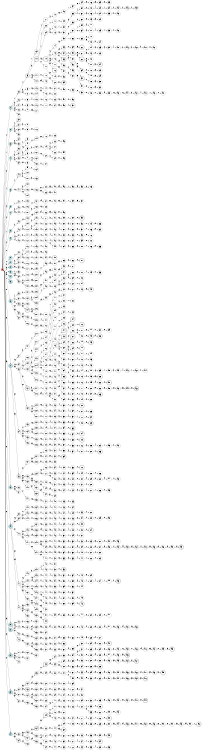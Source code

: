 digraph APTA {
__start0 [label="" shape="none"];

rankdir=LR;
size="8,5";

s0 [style="filled", color="black", fillcolor="#ff817b" shape="circle", label="0"];
s1 [style="rounded,filled", color="black", fillcolor="powderblue" shape="doublecircle", label="1"];
s2 [style="filled", color="black", fillcolor="powderblue" shape="circle", label="2"];
s3 [style="rounded,filled", color="black", fillcolor="powderblue" shape="doublecircle", label="3"];
s4 [style="filled", color="black", fillcolor="powderblue" shape="circle", label="4"];
s5 [style="filled", color="black", fillcolor="powderblue" shape="circle", label="5"];
s6 [style="filled", color="black", fillcolor="powderblue" shape="circle", label="6"];
s7 [style="filled", color="black", fillcolor="powderblue" shape="circle", label="7"];
s8 [style="rounded,filled", color="black", fillcolor="powderblue" shape="doublecircle", label="8"];
s9 [style="filled", color="black", fillcolor="powderblue" shape="circle", label="9"];
s10 [style="filled", color="black", fillcolor="powderblue" shape="circle", label="10"];
s11 [style="filled", color="black", fillcolor="powderblue" shape="circle", label="11"];
s12 [style="filled", color="black", fillcolor="powderblue" shape="circle", label="12"];
s13 [style="filled", color="black", fillcolor="powderblue" shape="circle", label="13"];
s14 [style="filled", color="black", fillcolor="powderblue" shape="circle", label="14"];
s15 [style="rounded,filled", color="black", fillcolor="powderblue" shape="doublecircle", label="15"];
s16 [style="filled", color="black", fillcolor="powderblue" shape="circle", label="16"];
s17 [style="rounded,filled", color="black", fillcolor="powderblue" shape="doublecircle", label="17"];
s18 [style="filled", color="black", fillcolor="powderblue" shape="circle", label="18"];
s19 [style="rounded,filled", color="black", fillcolor="powderblue" shape="doublecircle", label="19"];
s20 [style="rounded,filled", color="black", fillcolor="powderblue" shape="doublecircle", label="20"];
s21 [style="rounded,filled", color="black", fillcolor="powderblue" shape="doublecircle", label="21"];
s22 [style="rounded,filled", color="black", fillcolor="powderblue" shape="doublecircle", label="22"];
s23 [style="rounded,filled", color="black", fillcolor="powderblue" shape="doublecircle", label="23"];
s24 [style="filled", color="black", fillcolor="powderblue" shape="circle", label="24"];
s25 [style="filled", color="black", fillcolor="white" shape="circle", label="25"];
s26 [style="filled", color="black", fillcolor="white" shape="circle", label="26"];
s27 [style="filled", color="black", fillcolor="white" shape="circle", label="27"];
s28 [style="filled", color="black", fillcolor="white" shape="circle", label="28"];
s29 [style="filled", color="black", fillcolor="white" shape="circle", label="29"];
s30 [style="rounded,filled", color="black", fillcolor="white" shape="doublecircle", label="30"];
s31 [style="filled", color="black", fillcolor="white" shape="circle", label="31"];
s32 [style="filled", color="black", fillcolor="white" shape="circle", label="32"];
s33 [style="filled", color="black", fillcolor="white" shape="circle", label="33"];
s34 [style="filled", color="black", fillcolor="white" shape="circle", label="34"];
s35 [style="filled", color="black", fillcolor="white" shape="circle", label="35"];
s36 [style="filled", color="black", fillcolor="white" shape="circle", label="36"];
s37 [style="filled", color="black", fillcolor="white" shape="circle", label="37"];
s38 [style="filled", color="black", fillcolor="white" shape="circle", label="38"];
s39 [style="filled", color="black", fillcolor="white" shape="circle", label="39"];
s40 [style="rounded,filled", color="black", fillcolor="white" shape="doublecircle", label="40"];
s41 [style="filled", color="black", fillcolor="white" shape="circle", label="41"];
s42 [style="filled", color="black", fillcolor="white" shape="circle", label="42"];
s43 [style="filled", color="black", fillcolor="white" shape="circle", label="43"];
s44 [style="filled", color="black", fillcolor="white" shape="circle", label="44"];
s45 [style="filled", color="black", fillcolor="white" shape="circle", label="45"];
s46 [style="filled", color="black", fillcolor="white" shape="circle", label="46"];
s47 [style="filled", color="black", fillcolor="white" shape="circle", label="47"];
s48 [style="filled", color="black", fillcolor="white" shape="circle", label="48"];
s49 [style="filled", color="black", fillcolor="white" shape="circle", label="49"];
s50 [style="filled", color="black", fillcolor="white" shape="circle", label="50"];
s51 [style="filled", color="black", fillcolor="white" shape="circle", label="51"];
s52 [style="filled", color="black", fillcolor="white" shape="circle", label="52"];
s53 [style="filled", color="black", fillcolor="white" shape="circle", label="53"];
s54 [style="filled", color="black", fillcolor="white" shape="circle", label="54"];
s55 [style="filled", color="black", fillcolor="white" shape="circle", label="55"];
s56 [style="filled", color="black", fillcolor="white" shape="circle", label="56"];
s57 [style="filled", color="black", fillcolor="white" shape="circle", label="57"];
s58 [style="rounded,filled", color="black", fillcolor="white" shape="doublecircle", label="58"];
s59 [style="filled", color="black", fillcolor="white" shape="circle", label="59"];
s60 [style="filled", color="black", fillcolor="white" shape="circle", label="60"];
s61 [style="filled", color="black", fillcolor="white" shape="circle", label="61"];
s62 [style="filled", color="black", fillcolor="white" shape="circle", label="62"];
s63 [style="filled", color="black", fillcolor="white" shape="circle", label="63"];
s64 [style="filled", color="black", fillcolor="white" shape="circle", label="64"];
s65 [style="rounded,filled", color="black", fillcolor="white" shape="doublecircle", label="65"];
s66 [style="filled", color="black", fillcolor="white" shape="circle", label="66"];
s67 [style="filled", color="black", fillcolor="white" shape="circle", label="67"];
s68 [style="filled", color="black", fillcolor="white" shape="circle", label="68"];
s69 [style="filled", color="black", fillcolor="white" shape="circle", label="69"];
s70 [style="filled", color="black", fillcolor="white" shape="circle", label="70"];
s71 [style="filled", color="black", fillcolor="white" shape="circle", label="71"];
s72 [style="filled", color="black", fillcolor="white" shape="circle", label="72"];
s73 [style="filled", color="black", fillcolor="white" shape="circle", label="73"];
s74 [style="filled", color="black", fillcolor="white" shape="circle", label="74"];
s75 [style="filled", color="black", fillcolor="white" shape="circle", label="75"];
s76 [style="rounded,filled", color="black", fillcolor="white" shape="doublecircle", label="76"];
s77 [style="filled", color="black", fillcolor="white" shape="circle", label="77"];
s78 [style="filled", color="black", fillcolor="white" shape="circle", label="78"];
s79 [style="filled", color="black", fillcolor="white" shape="circle", label="79"];
s80 [style="filled", color="black", fillcolor="white" shape="circle", label="80"];
s81 [style="filled", color="black", fillcolor="white" shape="circle", label="81"];
s82 [style="filled", color="black", fillcolor="white" shape="circle", label="82"];
s83 [style="filled", color="black", fillcolor="white" shape="circle", label="83"];
s84 [style="rounded,filled", color="black", fillcolor="white" shape="doublecircle", label="84"];
s85 [style="rounded,filled", color="black", fillcolor="white" shape="doublecircle", label="85"];
s86 [style="filled", color="black", fillcolor="white" shape="circle", label="86"];
s87 [style="filled", color="black", fillcolor="white" shape="circle", label="87"];
s88 [style="filled", color="black", fillcolor="white" shape="circle", label="88"];
s89 [style="filled", color="black", fillcolor="white" shape="circle", label="89"];
s90 [style="filled", color="black", fillcolor="white" shape="circle", label="90"];
s91 [style="filled", color="black", fillcolor="white" shape="circle", label="91"];
s92 [style="filled", color="black", fillcolor="white" shape="circle", label="92"];
s93 [style="filled", color="black", fillcolor="white" shape="circle", label="93"];
s94 [style="filled", color="black", fillcolor="white" shape="circle", label="94"];
s95 [style="filled", color="black", fillcolor="white" shape="circle", label="95"];
s96 [style="filled", color="black", fillcolor="white" shape="circle", label="96"];
s97 [style="filled", color="black", fillcolor="white" shape="circle", label="97"];
s98 [style="filled", color="black", fillcolor="white" shape="circle", label="98"];
s99 [style="filled", color="black", fillcolor="white" shape="circle", label="99"];
s100 [style="filled", color="black", fillcolor="white" shape="circle", label="100"];
s101 [style="filled", color="black", fillcolor="white" shape="circle", label="101"];
s102 [style="filled", color="black", fillcolor="white" shape="circle", label="102"];
s103 [style="filled", color="black", fillcolor="white" shape="circle", label="103"];
s104 [style="filled", color="black", fillcolor="white" shape="circle", label="104"];
s105 [style="filled", color="black", fillcolor="white" shape="circle", label="105"];
s106 [style="filled", color="black", fillcolor="white" shape="circle", label="106"];
s107 [style="filled", color="black", fillcolor="white" shape="circle", label="107"];
s108 [style="filled", color="black", fillcolor="white" shape="circle", label="108"];
s109 [style="filled", color="black", fillcolor="white" shape="circle", label="109"];
s110 [style="filled", color="black", fillcolor="white" shape="circle", label="110"];
s111 [style="filled", color="black", fillcolor="white" shape="circle", label="111"];
s112 [style="filled", color="black", fillcolor="white" shape="circle", label="112"];
s113 [style="filled", color="black", fillcolor="white" shape="circle", label="113"];
s114 [style="filled", color="black", fillcolor="white" shape="circle", label="114"];
s115 [style="filled", color="black", fillcolor="white" shape="circle", label="115"];
s116 [style="filled", color="black", fillcolor="white" shape="circle", label="116"];
s117 [style="filled", color="black", fillcolor="white" shape="circle", label="117"];
s118 [style="filled", color="black", fillcolor="white" shape="circle", label="118"];
s119 [style="filled", color="black", fillcolor="white" shape="circle", label="119"];
s120 [style="filled", color="black", fillcolor="white" shape="circle", label="120"];
s121 [style="filled", color="black", fillcolor="white" shape="circle", label="121"];
s122 [style="filled", color="black", fillcolor="white" shape="circle", label="122"];
s123 [style="filled", color="black", fillcolor="white" shape="circle", label="123"];
s124 [style="rounded,filled", color="black", fillcolor="white" shape="doublecircle", label="124"];
s125 [style="filled", color="black", fillcolor="white" shape="circle", label="125"];
s126 [style="filled", color="black", fillcolor="white" shape="circle", label="126"];
s127 [style="filled", color="black", fillcolor="white" shape="circle", label="127"];
s128 [style="filled", color="black", fillcolor="white" shape="circle", label="128"];
s129 [style="filled", color="black", fillcolor="white" shape="circle", label="129"];
s130 [style="filled", color="black", fillcolor="white" shape="circle", label="130"];
s131 [style="rounded,filled", color="black", fillcolor="white" shape="doublecircle", label="131"];
s132 [style="filled", color="black", fillcolor="white" shape="circle", label="132"];
s133 [style="filled", color="black", fillcolor="white" shape="circle", label="133"];
s134 [style="filled", color="black", fillcolor="white" shape="circle", label="134"];
s135 [style="filled", color="black", fillcolor="white" shape="circle", label="135"];
s136 [style="filled", color="black", fillcolor="white" shape="circle", label="136"];
s137 [style="filled", color="black", fillcolor="white" shape="circle", label="137"];
s138 [style="filled", color="black", fillcolor="white" shape="circle", label="138"];
s139 [style="filled", color="black", fillcolor="white" shape="circle", label="139"];
s140 [style="filled", color="black", fillcolor="white" shape="circle", label="140"];
s141 [style="filled", color="black", fillcolor="white" shape="circle", label="141"];
s142 [style="filled", color="black", fillcolor="white" shape="circle", label="142"];
s143 [style="filled", color="black", fillcolor="white" shape="circle", label="143"];
s144 [style="filled", color="black", fillcolor="white" shape="circle", label="144"];
s145 [style="filled", color="black", fillcolor="white" shape="circle", label="145"];
s146 [style="filled", color="black", fillcolor="white" shape="circle", label="146"];
s147 [style="filled", color="black", fillcolor="white" shape="circle", label="147"];
s148 [style="filled", color="black", fillcolor="white" shape="circle", label="148"];
s149 [style="filled", color="black", fillcolor="white" shape="circle", label="149"];
s150 [style="filled", color="black", fillcolor="white" shape="circle", label="150"];
s151 [style="filled", color="black", fillcolor="white" shape="circle", label="151"];
s152 [style="filled", color="black", fillcolor="white" shape="circle", label="152"];
s153 [style="filled", color="black", fillcolor="white" shape="circle", label="153"];
s154 [style="filled", color="black", fillcolor="white" shape="circle", label="154"];
s155 [style="filled", color="black", fillcolor="white" shape="circle", label="155"];
s156 [style="filled", color="black", fillcolor="white" shape="circle", label="156"];
s157 [style="filled", color="black", fillcolor="white" shape="circle", label="157"];
s158 [style="filled", color="black", fillcolor="white" shape="circle", label="158"];
s159 [style="filled", color="black", fillcolor="white" shape="circle", label="159"];
s160 [style="filled", color="black", fillcolor="white" shape="circle", label="160"];
s161 [style="filled", color="black", fillcolor="white" shape="circle", label="161"];
s162 [style="filled", color="black", fillcolor="white" shape="circle", label="162"];
s163 [style="rounded,filled", color="black", fillcolor="white" shape="doublecircle", label="163"];
s164 [style="filled", color="black", fillcolor="white" shape="circle", label="164"];
s165 [style="filled", color="black", fillcolor="white" shape="circle", label="165"];
s166 [style="filled", color="black", fillcolor="white" shape="circle", label="166"];
s167 [style="rounded,filled", color="black", fillcolor="white" shape="doublecircle", label="167"];
s168 [style="filled", color="black", fillcolor="white" shape="circle", label="168"];
s169 [style="filled", color="black", fillcolor="white" shape="circle", label="169"];
s170 [style="rounded,filled", color="black", fillcolor="white" shape="doublecircle", label="170"];
s171 [style="filled", color="black", fillcolor="white" shape="circle", label="171"];
s172 [style="filled", color="black", fillcolor="white" shape="circle", label="172"];
s173 [style="filled", color="black", fillcolor="white" shape="circle", label="173"];
s174 [style="filled", color="black", fillcolor="white" shape="circle", label="174"];
s175 [style="filled", color="black", fillcolor="white" shape="circle", label="175"];
s176 [style="filled", color="black", fillcolor="white" shape="circle", label="176"];
s177 [style="filled", color="black", fillcolor="white" shape="circle", label="177"];
s178 [style="filled", color="black", fillcolor="white" shape="circle", label="178"];
s179 [style="filled", color="black", fillcolor="white" shape="circle", label="179"];
s180 [style="filled", color="black", fillcolor="white" shape="circle", label="180"];
s181 [style="filled", color="black", fillcolor="white" shape="circle", label="181"];
s182 [style="filled", color="black", fillcolor="white" shape="circle", label="182"];
s183 [style="filled", color="black", fillcolor="white" shape="circle", label="183"];
s184 [style="filled", color="black", fillcolor="white" shape="circle", label="184"];
s185 [style="filled", color="black", fillcolor="white" shape="circle", label="185"];
s186 [style="filled", color="black", fillcolor="white" shape="circle", label="186"];
s187 [style="filled", color="black", fillcolor="white" shape="circle", label="187"];
s188 [style="filled", color="black", fillcolor="white" shape="circle", label="188"];
s189 [style="filled", color="black", fillcolor="white" shape="circle", label="189"];
s190 [style="filled", color="black", fillcolor="white" shape="circle", label="190"];
s191 [style="filled", color="black", fillcolor="white" shape="circle", label="191"];
s192 [style="filled", color="black", fillcolor="white" shape="circle", label="192"];
s193 [style="filled", color="black", fillcolor="white" shape="circle", label="193"];
s194 [style="filled", color="black", fillcolor="white" shape="circle", label="194"];
s195 [style="filled", color="black", fillcolor="white" shape="circle", label="195"];
s196 [style="filled", color="black", fillcolor="white" shape="circle", label="196"];
s197 [style="filled", color="black", fillcolor="white" shape="circle", label="197"];
s198 [style="filled", color="black", fillcolor="white" shape="circle", label="198"];
s199 [style="filled", color="black", fillcolor="white" shape="circle", label="199"];
s200 [style="filled", color="black", fillcolor="white" shape="circle", label="200"];
s201 [style="filled", color="black", fillcolor="white" shape="circle", label="201"];
s202 [style="filled", color="black", fillcolor="white" shape="circle", label="202"];
s203 [style="filled", color="black", fillcolor="white" shape="circle", label="203"];
s204 [style="filled", color="black", fillcolor="white" shape="circle", label="204"];
s205 [style="filled", color="black", fillcolor="white" shape="circle", label="205"];
s206 [style="filled", color="black", fillcolor="white" shape="circle", label="206"];
s207 [style="filled", color="black", fillcolor="white" shape="circle", label="207"];
s208 [style="filled", color="black", fillcolor="white" shape="circle", label="208"];
s209 [style="filled", color="black", fillcolor="white" shape="circle", label="209"];
s210 [style="filled", color="black", fillcolor="white" shape="circle", label="210"];
s211 [style="filled", color="black", fillcolor="white" shape="circle", label="211"];
s212 [style="filled", color="black", fillcolor="white" shape="circle", label="212"];
s213 [style="filled", color="black", fillcolor="white" shape="circle", label="213"];
s214 [style="rounded,filled", color="black", fillcolor="white" shape="doublecircle", label="214"];
s215 [style="filled", color="black", fillcolor="white" shape="circle", label="215"];
s216 [style="filled", color="black", fillcolor="white" shape="circle", label="216"];
s217 [style="filled", color="black", fillcolor="white" shape="circle", label="217"];
s218 [style="filled", color="black", fillcolor="white" shape="circle", label="218"];
s219 [style="filled", color="black", fillcolor="white" shape="circle", label="219"];
s220 [style="filled", color="black", fillcolor="white" shape="circle", label="220"];
s221 [style="filled", color="black", fillcolor="white" shape="circle", label="221"];
s222 [style="filled", color="black", fillcolor="white" shape="circle", label="222"];
s223 [style="filled", color="black", fillcolor="white" shape="circle", label="223"];
s224 [style="filled", color="black", fillcolor="white" shape="circle", label="224"];
s225 [style="filled", color="black", fillcolor="white" shape="circle", label="225"];
s226 [style="filled", color="black", fillcolor="white" shape="circle", label="226"];
s227 [style="filled", color="black", fillcolor="white" shape="circle", label="227"];
s228 [style="filled", color="black", fillcolor="white" shape="circle", label="228"];
s229 [style="filled", color="black", fillcolor="white" shape="circle", label="229"];
s230 [style="filled", color="black", fillcolor="white" shape="circle", label="230"];
s231 [style="filled", color="black", fillcolor="white" shape="circle", label="231"];
s232 [style="rounded,filled", color="black", fillcolor="white" shape="doublecircle", label="232"];
s233 [style="filled", color="black", fillcolor="white" shape="circle", label="233"];
s234 [style="filled", color="black", fillcolor="white" shape="circle", label="234"];
s235 [style="filled", color="black", fillcolor="white" shape="circle", label="235"];
s236 [style="filled", color="black", fillcolor="white" shape="circle", label="236"];
s237 [style="filled", color="black", fillcolor="white" shape="circle", label="237"];
s238 [style="filled", color="black", fillcolor="white" shape="circle", label="238"];
s239 [style="filled", color="black", fillcolor="white" shape="circle", label="239"];
s240 [style="filled", color="black", fillcolor="white" shape="circle", label="240"];
s241 [style="filled", color="black", fillcolor="white" shape="circle", label="241"];
s242 [style="filled", color="black", fillcolor="white" shape="circle", label="242"];
s243 [style="filled", color="black", fillcolor="white" shape="circle", label="243"];
s244 [style="filled", color="black", fillcolor="white" shape="circle", label="244"];
s245 [style="filled", color="black", fillcolor="white" shape="circle", label="245"];
s246 [style="filled", color="black", fillcolor="white" shape="circle", label="246"];
s247 [style="filled", color="black", fillcolor="white" shape="circle", label="247"];
s248 [style="filled", color="black", fillcolor="white" shape="circle", label="248"];
s249 [style="filled", color="black", fillcolor="white" shape="circle", label="249"];
s250 [style="filled", color="black", fillcolor="white" shape="circle", label="250"];
s251 [style="filled", color="black", fillcolor="white" shape="circle", label="251"];
s252 [style="filled", color="black", fillcolor="white" shape="circle", label="252"];
s253 [style="filled", color="black", fillcolor="white" shape="circle", label="253"];
s254 [style="filled", color="black", fillcolor="white" shape="circle", label="254"];
s255 [style="filled", color="black", fillcolor="white" shape="circle", label="255"];
s256 [style="filled", color="black", fillcolor="white" shape="circle", label="256"];
s257 [style="filled", color="black", fillcolor="white" shape="circle", label="257"];
s258 [style="filled", color="black", fillcolor="white" shape="circle", label="258"];
s259 [style="filled", color="black", fillcolor="white" shape="circle", label="259"];
s260 [style="filled", color="black", fillcolor="white" shape="circle", label="260"];
s261 [style="filled", color="black", fillcolor="white" shape="circle", label="261"];
s262 [style="filled", color="black", fillcolor="white" shape="circle", label="262"];
s263 [style="filled", color="black", fillcolor="white" shape="circle", label="263"];
s264 [style="rounded,filled", color="black", fillcolor="white" shape="doublecircle", label="264"];
s265 [style="filled", color="black", fillcolor="white" shape="circle", label="265"];
s266 [style="filled", color="black", fillcolor="white" shape="circle", label="266"];
s267 [style="filled", color="black", fillcolor="white" shape="circle", label="267"];
s268 [style="filled", color="black", fillcolor="white" shape="circle", label="268"];
s269 [style="filled", color="black", fillcolor="white" shape="circle", label="269"];
s270 [style="rounded,filled", color="black", fillcolor="white" shape="doublecircle", label="270"];
s271 [style="filled", color="black", fillcolor="white" shape="circle", label="271"];
s272 [style="filled", color="black", fillcolor="white" shape="circle", label="272"];
s273 [style="filled", color="black", fillcolor="white" shape="circle", label="273"];
s274 [style="filled", color="black", fillcolor="white" shape="circle", label="274"];
s275 [style="filled", color="black", fillcolor="white" shape="circle", label="275"];
s276 [style="filled", color="black", fillcolor="white" shape="circle", label="276"];
s277 [style="filled", color="black", fillcolor="white" shape="circle", label="277"];
s278 [style="filled", color="black", fillcolor="white" shape="circle", label="278"];
s279 [style="filled", color="black", fillcolor="white" shape="circle", label="279"];
s280 [style="filled", color="black", fillcolor="white" shape="circle", label="280"];
s281 [style="filled", color="black", fillcolor="white" shape="circle", label="281"];
s282 [style="filled", color="black", fillcolor="white" shape="circle", label="282"];
s283 [style="filled", color="black", fillcolor="white" shape="circle", label="283"];
s284 [style="filled", color="black", fillcolor="white" shape="circle", label="284"];
s285 [style="filled", color="black", fillcolor="white" shape="circle", label="285"];
s286 [style="filled", color="black", fillcolor="white" shape="circle", label="286"];
s287 [style="filled", color="black", fillcolor="white" shape="circle", label="287"];
s288 [style="filled", color="black", fillcolor="white" shape="circle", label="288"];
s289 [style="filled", color="black", fillcolor="white" shape="circle", label="289"];
s290 [style="filled", color="black", fillcolor="white" shape="circle", label="290"];
s291 [style="filled", color="black", fillcolor="white" shape="circle", label="291"];
s292 [style="filled", color="black", fillcolor="white" shape="circle", label="292"];
s293 [style="filled", color="black", fillcolor="white" shape="circle", label="293"];
s294 [style="filled", color="black", fillcolor="white" shape="circle", label="294"];
s295 [style="filled", color="black", fillcolor="white" shape="circle", label="295"];
s296 [style="filled", color="black", fillcolor="white" shape="circle", label="296"];
s297 [style="filled", color="black", fillcolor="white" shape="circle", label="297"];
s298 [style="filled", color="black", fillcolor="white" shape="circle", label="298"];
s299 [style="filled", color="black", fillcolor="white" shape="circle", label="299"];
s300 [style="filled", color="black", fillcolor="white" shape="circle", label="300"];
s301 [style="filled", color="black", fillcolor="white" shape="circle", label="301"];
s302 [style="filled", color="black", fillcolor="white" shape="circle", label="302"];
s303 [style="filled", color="black", fillcolor="white" shape="circle", label="303"];
s304 [style="filled", color="black", fillcolor="white" shape="circle", label="304"];
s305 [style="filled", color="black", fillcolor="white" shape="circle", label="305"];
s306 [style="filled", color="black", fillcolor="white" shape="circle", label="306"];
s307 [style="filled", color="black", fillcolor="white" shape="circle", label="307"];
s308 [style="filled", color="black", fillcolor="white" shape="circle", label="308"];
s309 [style="filled", color="black", fillcolor="white" shape="circle", label="309"];
s310 [style="filled", color="black", fillcolor="white" shape="circle", label="310"];
s311 [style="filled", color="black", fillcolor="white" shape="circle", label="311"];
s312 [style="filled", color="black", fillcolor="white" shape="circle", label="312"];
s313 [style="filled", color="black", fillcolor="white" shape="circle", label="313"];
s314 [style="filled", color="black", fillcolor="white" shape="circle", label="314"];
s315 [style="filled", color="black", fillcolor="white" shape="circle", label="315"];
s316 [style="filled", color="black", fillcolor="white" shape="circle", label="316"];
s317 [style="filled", color="black", fillcolor="white" shape="circle", label="317"];
s318 [style="filled", color="black", fillcolor="white" shape="circle", label="318"];
s319 [style="filled", color="black", fillcolor="white" shape="circle", label="319"];
s320 [style="filled", color="black", fillcolor="white" shape="circle", label="320"];
s321 [style="filled", color="black", fillcolor="white" shape="circle", label="321"];
s322 [style="filled", color="black", fillcolor="white" shape="circle", label="322"];
s323 [style="filled", color="black", fillcolor="white" shape="circle", label="323"];
s324 [style="filled", color="black", fillcolor="white" shape="circle", label="324"];
s325 [style="filled", color="black", fillcolor="white" shape="circle", label="325"];
s326 [style="filled", color="black", fillcolor="white" shape="circle", label="326"];
s327 [style="filled", color="black", fillcolor="white" shape="circle", label="327"];
s328 [style="filled", color="black", fillcolor="white" shape="circle", label="328"];
s329 [style="filled", color="black", fillcolor="white" shape="circle", label="329"];
s330 [style="filled", color="black", fillcolor="white" shape="circle", label="330"];
s331 [style="filled", color="black", fillcolor="white" shape="circle", label="331"];
s332 [style="filled", color="black", fillcolor="white" shape="circle", label="332"];
s333 [style="filled", color="black", fillcolor="white" shape="circle", label="333"];
s334 [style="filled", color="black", fillcolor="white" shape="circle", label="334"];
s335 [style="filled", color="black", fillcolor="white" shape="circle", label="335"];
s336 [style="filled", color="black", fillcolor="white" shape="circle", label="336"];
s337 [style="filled", color="black", fillcolor="white" shape="circle", label="337"];
s338 [style="filled", color="black", fillcolor="white" shape="circle", label="338"];
s339 [style="filled", color="black", fillcolor="white" shape="circle", label="339"];
s340 [style="filled", color="black", fillcolor="white" shape="circle", label="340"];
s341 [style="filled", color="black", fillcolor="white" shape="circle", label="341"];
s342 [style="filled", color="black", fillcolor="white" shape="circle", label="342"];
s343 [style="filled", color="black", fillcolor="white" shape="circle", label="343"];
s344 [style="filled", color="black", fillcolor="white" shape="circle", label="344"];
s345 [style="filled", color="black", fillcolor="white" shape="circle", label="345"];
s346 [style="filled", color="black", fillcolor="white" shape="circle", label="346"];
s347 [style="filled", color="black", fillcolor="white" shape="circle", label="347"];
s348 [style="filled", color="black", fillcolor="white" shape="circle", label="348"];
s349 [style="filled", color="black", fillcolor="white" shape="circle", label="349"];
s350 [style="filled", color="black", fillcolor="white" shape="circle", label="350"];
s351 [style="filled", color="black", fillcolor="white" shape="circle", label="351"];
s352 [style="rounded,filled", color="black", fillcolor="white" shape="doublecircle", label="352"];
s353 [style="filled", color="black", fillcolor="white" shape="circle", label="353"];
s354 [style="filled", color="black", fillcolor="white" shape="circle", label="354"];
s355 [style="filled", color="black", fillcolor="white" shape="circle", label="355"];
s356 [style="filled", color="black", fillcolor="white" shape="circle", label="356"];
s357 [style="filled", color="black", fillcolor="white" shape="circle", label="357"];
s358 [style="rounded,filled", color="black", fillcolor="white" shape="doublecircle", label="358"];
s359 [style="filled", color="black", fillcolor="white" shape="circle", label="359"];
s360 [style="filled", color="black", fillcolor="white" shape="circle", label="360"];
s361 [style="filled", color="black", fillcolor="white" shape="circle", label="361"];
s362 [style="filled", color="black", fillcolor="white" shape="circle", label="362"];
s363 [style="filled", color="black", fillcolor="white" shape="circle", label="363"];
s364 [style="filled", color="black", fillcolor="white" shape="circle", label="364"];
s365 [style="rounded,filled", color="black", fillcolor="white" shape="doublecircle", label="365"];
s366 [style="filled", color="black", fillcolor="white" shape="circle", label="366"];
s367 [style="filled", color="black", fillcolor="white" shape="circle", label="367"];
s368 [style="filled", color="black", fillcolor="white" shape="circle", label="368"];
s369 [style="filled", color="black", fillcolor="white" shape="circle", label="369"];
s370 [style="filled", color="black", fillcolor="white" shape="circle", label="370"];
s371 [style="filled", color="black", fillcolor="white" shape="circle", label="371"];
s372 [style="filled", color="black", fillcolor="white" shape="circle", label="372"];
s373 [style="filled", color="black", fillcolor="white" shape="circle", label="373"];
s374 [style="filled", color="black", fillcolor="white" shape="circle", label="374"];
s375 [style="filled", color="black", fillcolor="white" shape="circle", label="375"];
s376 [style="filled", color="black", fillcolor="white" shape="circle", label="376"];
s377 [style="filled", color="black", fillcolor="white" shape="circle", label="377"];
s378 [style="rounded,filled", color="black", fillcolor="white" shape="doublecircle", label="378"];
s379 [style="filled", color="black", fillcolor="white" shape="circle", label="379"];
s380 [style="filled", color="black", fillcolor="white" shape="circle", label="380"];
s381 [style="filled", color="black", fillcolor="white" shape="circle", label="381"];
s382 [style="filled", color="black", fillcolor="white" shape="circle", label="382"];
s383 [style="filled", color="black", fillcolor="white" shape="circle", label="383"];
s384 [style="filled", color="black", fillcolor="white" shape="circle", label="384"];
s385 [style="filled", color="black", fillcolor="white" shape="circle", label="385"];
s386 [style="filled", color="black", fillcolor="white" shape="circle", label="386"];
s387 [style="filled", color="black", fillcolor="white" shape="circle", label="387"];
s388 [style="filled", color="black", fillcolor="white" shape="circle", label="388"];
s389 [style="filled", color="black", fillcolor="white" shape="circle", label="389"];
s390 [style="filled", color="black", fillcolor="white" shape="circle", label="390"];
s391 [style="filled", color="black", fillcolor="white" shape="circle", label="391"];
s392 [style="filled", color="black", fillcolor="white" shape="circle", label="392"];
s393 [style="filled", color="black", fillcolor="white" shape="circle", label="393"];
s394 [style="filled", color="black", fillcolor="white" shape="circle", label="394"];
s395 [style="filled", color="black", fillcolor="white" shape="circle", label="395"];
s396 [style="filled", color="black", fillcolor="white" shape="circle", label="396"];
s397 [style="filled", color="black", fillcolor="white" shape="circle", label="397"];
s398 [style="filled", color="black", fillcolor="white" shape="circle", label="398"];
s399 [style="filled", color="black", fillcolor="white" shape="circle", label="399"];
s400 [style="rounded,filled", color="black", fillcolor="white" shape="doublecircle", label="400"];
s401 [style="filled", color="black", fillcolor="white" shape="circle", label="401"];
s402 [style="filled", color="black", fillcolor="white" shape="circle", label="402"];
s403 [style="filled", color="black", fillcolor="white" shape="circle", label="403"];
s404 [style="filled", color="black", fillcolor="white" shape="circle", label="404"];
s405 [style="filled", color="black", fillcolor="white" shape="circle", label="405"];
s406 [style="filled", color="black", fillcolor="white" shape="circle", label="406"];
s407 [style="filled", color="black", fillcolor="white" shape="circle", label="407"];
s408 [style="filled", color="black", fillcolor="white" shape="circle", label="408"];
s409 [style="filled", color="black", fillcolor="white" shape="circle", label="409"];
s410 [style="filled", color="black", fillcolor="white" shape="circle", label="410"];
s411 [style="filled", color="black", fillcolor="white" shape="circle", label="411"];
s412 [style="filled", color="black", fillcolor="white" shape="circle", label="412"];
s413 [style="filled", color="black", fillcolor="white" shape="circle", label="413"];
s414 [style="filled", color="black", fillcolor="white" shape="circle", label="414"];
s415 [style="filled", color="black", fillcolor="white" shape="circle", label="415"];
s416 [style="filled", color="black", fillcolor="white" shape="circle", label="416"];
s417 [style="filled", color="black", fillcolor="white" shape="circle", label="417"];
s418 [style="filled", color="black", fillcolor="white" shape="circle", label="418"];
s419 [style="filled", color="black", fillcolor="white" shape="circle", label="419"];
s420 [style="filled", color="black", fillcolor="white" shape="circle", label="420"];
s421 [style="filled", color="black", fillcolor="white" shape="circle", label="421"];
s422 [style="filled", color="black", fillcolor="white" shape="circle", label="422"];
s423 [style="filled", color="black", fillcolor="white" shape="circle", label="423"];
s424 [style="filled", color="black", fillcolor="white" shape="circle", label="424"];
s425 [style="filled", color="black", fillcolor="white" shape="circle", label="425"];
s426 [style="filled", color="black", fillcolor="white" shape="circle", label="426"];
s427 [style="filled", color="black", fillcolor="white" shape="circle", label="427"];
s428 [style="filled", color="black", fillcolor="white" shape="circle", label="428"];
s429 [style="filled", color="black", fillcolor="white" shape="circle", label="429"];
s430 [style="filled", color="black", fillcolor="white" shape="circle", label="430"];
s431 [style="filled", color="black", fillcolor="white" shape="circle", label="431"];
s432 [style="filled", color="black", fillcolor="white" shape="circle", label="432"];
s433 [style="filled", color="black", fillcolor="white" shape="circle", label="433"];
s434 [style="filled", color="black", fillcolor="white" shape="circle", label="434"];
s435 [style="filled", color="black", fillcolor="white" shape="circle", label="435"];
s436 [style="filled", color="black", fillcolor="white" shape="circle", label="436"];
s437 [style="filled", color="black", fillcolor="white" shape="circle", label="437"];
s438 [style="filled", color="black", fillcolor="white" shape="circle", label="438"];
s439 [style="filled", color="black", fillcolor="white" shape="circle", label="439"];
s440 [style="filled", color="black", fillcolor="white" shape="circle", label="440"];
s441 [style="filled", color="black", fillcolor="white" shape="circle", label="441"];
s442 [style="filled", color="black", fillcolor="white" shape="circle", label="442"];
s443 [style="filled", color="black", fillcolor="white" shape="circle", label="443"];
s444 [style="filled", color="black", fillcolor="white" shape="circle", label="444"];
s445 [style="filled", color="black", fillcolor="white" shape="circle", label="445"];
s446 [style="filled", color="black", fillcolor="white" shape="circle", label="446"];
s447 [style="filled", color="black", fillcolor="white" shape="circle", label="447"];
s448 [style="filled", color="black", fillcolor="white" shape="circle", label="448"];
s449 [style="filled", color="black", fillcolor="white" shape="circle", label="449"];
s450 [style="filled", color="black", fillcolor="white" shape="circle", label="450"];
s451 [style="filled", color="black", fillcolor="white" shape="circle", label="451"];
s452 [style="filled", color="black", fillcolor="white" shape="circle", label="452"];
s453 [style="filled", color="black", fillcolor="white" shape="circle", label="453"];
s454 [style="filled", color="black", fillcolor="white" shape="circle", label="454"];
s455 [style="filled", color="black", fillcolor="white" shape="circle", label="455"];
s456 [style="filled", color="black", fillcolor="white" shape="circle", label="456"];
s457 [style="filled", color="black", fillcolor="white" shape="circle", label="457"];
s458 [style="filled", color="black", fillcolor="white" shape="circle", label="458"];
s459 [style="filled", color="black", fillcolor="white" shape="circle", label="459"];
s460 [style="filled", color="black", fillcolor="white" shape="circle", label="460"];
s461 [style="filled", color="black", fillcolor="white" shape="circle", label="461"];
s462 [style="filled", color="black", fillcolor="white" shape="circle", label="462"];
s463 [style="filled", color="black", fillcolor="white" shape="circle", label="463"];
s464 [style="filled", color="black", fillcolor="white" shape="circle", label="464"];
s465 [style="filled", color="black", fillcolor="white" shape="circle", label="465"];
s466 [style="filled", color="black", fillcolor="white" shape="circle", label="466"];
s467 [style="filled", color="black", fillcolor="white" shape="circle", label="467"];
s468 [style="filled", color="black", fillcolor="white" shape="circle", label="468"];
s469 [style="filled", color="black", fillcolor="white" shape="circle", label="469"];
s470 [style="filled", color="black", fillcolor="white" shape="circle", label="470"];
s471 [style="filled", color="black", fillcolor="white" shape="circle", label="471"];
s472 [style="filled", color="black", fillcolor="white" shape="circle", label="472"];
s473 [style="filled", color="black", fillcolor="white" shape="circle", label="473"];
s474 [style="filled", color="black", fillcolor="white" shape="circle", label="474"];
s475 [style="filled", color="black", fillcolor="white" shape="circle", label="475"];
s476 [style="filled", color="black", fillcolor="white" shape="circle", label="476"];
s477 [style="filled", color="black", fillcolor="white" shape="circle", label="477"];
s478 [style="filled", color="black", fillcolor="white" shape="circle", label="478"];
s479 [style="filled", color="black", fillcolor="white" shape="circle", label="479"];
s480 [style="filled", color="black", fillcolor="white" shape="circle", label="480"];
s481 [style="filled", color="black", fillcolor="white" shape="circle", label="481"];
s482 [style="filled", color="black", fillcolor="white" shape="circle", label="482"];
s483 [style="filled", color="black", fillcolor="white" shape="circle", label="483"];
s484 [style="rounded,filled", color="black", fillcolor="white" shape="doublecircle", label="484"];
s485 [style="rounded,filled", color="black", fillcolor="white" shape="doublecircle", label="485"];
s486 [style="filled", color="black", fillcolor="white" shape="circle", label="486"];
s487 [style="filled", color="black", fillcolor="white" shape="circle", label="487"];
s488 [style="filled", color="black", fillcolor="white" shape="circle", label="488"];
s489 [style="rounded,filled", color="black", fillcolor="white" shape="doublecircle", label="489"];
s490 [style="filled", color="black", fillcolor="white" shape="circle", label="490"];
s491 [style="filled", color="black", fillcolor="white" shape="circle", label="491"];
s492 [style="filled", color="black", fillcolor="white" shape="circle", label="492"];
s493 [style="filled", color="black", fillcolor="white" shape="circle", label="493"];
s494 [style="filled", color="black", fillcolor="white" shape="circle", label="494"];
s495 [style="filled", color="black", fillcolor="white" shape="circle", label="495"];
s496 [style="filled", color="black", fillcolor="white" shape="circle", label="496"];
s497 [style="filled", color="black", fillcolor="white" shape="circle", label="497"];
s498 [style="filled", color="black", fillcolor="white" shape="circle", label="498"];
s499 [style="filled", color="black", fillcolor="white" shape="circle", label="499"];
s500 [style="filled", color="black", fillcolor="white" shape="circle", label="500"];
s501 [style="filled", color="black", fillcolor="white" shape="circle", label="501"];
s502 [style="filled", color="black", fillcolor="white" shape="circle", label="502"];
s503 [style="filled", color="black", fillcolor="white" shape="circle", label="503"];
s504 [style="filled", color="black", fillcolor="white" shape="circle", label="504"];
s505 [style="filled", color="black", fillcolor="white" shape="circle", label="505"];
s506 [style="filled", color="black", fillcolor="white" shape="circle", label="506"];
s507 [style="rounded,filled", color="black", fillcolor="white" shape="doublecircle", label="507"];
s508 [style="filled", color="black", fillcolor="white" shape="circle", label="508"];
s509 [style="filled", color="black", fillcolor="white" shape="circle", label="509"];
s510 [style="filled", color="black", fillcolor="white" shape="circle", label="510"];
s511 [style="filled", color="black", fillcolor="white" shape="circle", label="511"];
s512 [style="filled", color="black", fillcolor="white" shape="circle", label="512"];
s513 [style="filled", color="black", fillcolor="white" shape="circle", label="513"];
s514 [style="filled", color="black", fillcolor="white" shape="circle", label="514"];
s515 [style="filled", color="black", fillcolor="white" shape="circle", label="515"];
s516 [style="rounded,filled", color="black", fillcolor="white" shape="doublecircle", label="516"];
s517 [style="rounded,filled", color="black", fillcolor="white" shape="doublecircle", label="517"];
s518 [style="rounded,filled", color="black", fillcolor="white" shape="doublecircle", label="518"];
s519 [style="filled", color="black", fillcolor="white" shape="circle", label="519"];
s520 [style="filled", color="black", fillcolor="white" shape="circle", label="520"];
s521 [style="filled", color="black", fillcolor="white" shape="circle", label="521"];
s522 [style="filled", color="black", fillcolor="white" shape="circle", label="522"];
s523 [style="filled", color="black", fillcolor="white" shape="circle", label="523"];
s524 [style="filled", color="black", fillcolor="white" shape="circle", label="524"];
s525 [style="rounded,filled", color="black", fillcolor="white" shape="doublecircle", label="525"];
s526 [style="filled", color="black", fillcolor="white" shape="circle", label="526"];
s527 [style="filled", color="black", fillcolor="white" shape="circle", label="527"];
s528 [style="filled", color="black", fillcolor="white" shape="circle", label="528"];
s529 [style="filled", color="black", fillcolor="white" shape="circle", label="529"];
s530 [style="filled", color="black", fillcolor="white" shape="circle", label="530"];
s531 [style="filled", color="black", fillcolor="white" shape="circle", label="531"];
s532 [style="filled", color="black", fillcolor="white" shape="circle", label="532"];
s533 [style="filled", color="black", fillcolor="white" shape="circle", label="533"];
s534 [style="filled", color="black", fillcolor="white" shape="circle", label="534"];
s535 [style="filled", color="black", fillcolor="white" shape="circle", label="535"];
s536 [style="filled", color="black", fillcolor="white" shape="circle", label="536"];
s537 [style="filled", color="black", fillcolor="white" shape="circle", label="537"];
s538 [style="filled", color="black", fillcolor="white" shape="circle", label="538"];
s539 [style="rounded,filled", color="black", fillcolor="white" shape="doublecircle", label="539"];
s540 [style="filled", color="black", fillcolor="white" shape="circle", label="540"];
s541 [style="filled", color="black", fillcolor="white" shape="circle", label="541"];
s542 [style="filled", color="black", fillcolor="white" shape="circle", label="542"];
s543 [style="filled", color="black", fillcolor="white" shape="circle", label="543"];
s544 [style="filled", color="black", fillcolor="white" shape="circle", label="544"];
s545 [style="filled", color="black", fillcolor="white" shape="circle", label="545"];
s546 [style="filled", color="black", fillcolor="white" shape="circle", label="546"];
s547 [style="filled", color="black", fillcolor="white" shape="circle", label="547"];
s548 [style="filled", color="black", fillcolor="white" shape="circle", label="548"];
s549 [style="filled", color="black", fillcolor="white" shape="circle", label="549"];
s550 [style="filled", color="black", fillcolor="white" shape="circle", label="550"];
s551 [style="filled", color="black", fillcolor="white" shape="circle", label="551"];
s552 [style="filled", color="black", fillcolor="white" shape="circle", label="552"];
s553 [style="filled", color="black", fillcolor="white" shape="circle", label="553"];
s554 [style="filled", color="black", fillcolor="white" shape="circle", label="554"];
s555 [style="filled", color="black", fillcolor="white" shape="circle", label="555"];
s556 [style="rounded,filled", color="black", fillcolor="white" shape="doublecircle", label="556"];
s557 [style="filled", color="black", fillcolor="white" shape="circle", label="557"];
s558 [style="filled", color="black", fillcolor="white" shape="circle", label="558"];
s559 [style="filled", color="black", fillcolor="white" shape="circle", label="559"];
s560 [style="filled", color="black", fillcolor="white" shape="circle", label="560"];
s561 [style="filled", color="black", fillcolor="white" shape="circle", label="561"];
s562 [style="filled", color="black", fillcolor="white" shape="circle", label="562"];
s563 [style="filled", color="black", fillcolor="white" shape="circle", label="563"];
s564 [style="filled", color="black", fillcolor="white" shape="circle", label="564"];
s565 [style="filled", color="black", fillcolor="white" shape="circle", label="565"];
s566 [style="rounded,filled", color="black", fillcolor="white" shape="doublecircle", label="566"];
s567 [style="filled", color="black", fillcolor="white" shape="circle", label="567"];
s568 [style="filled", color="black", fillcolor="white" shape="circle", label="568"];
s569 [style="filled", color="black", fillcolor="white" shape="circle", label="569"];
s570 [style="filled", color="black", fillcolor="white" shape="circle", label="570"];
s571 [style="filled", color="black", fillcolor="white" shape="circle", label="571"];
s572 [style="filled", color="black", fillcolor="white" shape="circle", label="572"];
s573 [style="filled", color="black", fillcolor="white" shape="circle", label="573"];
s574 [style="filled", color="black", fillcolor="white" shape="circle", label="574"];
s575 [style="filled", color="black", fillcolor="white" shape="circle", label="575"];
s576 [style="filled", color="black", fillcolor="white" shape="circle", label="576"];
s577 [style="filled", color="black", fillcolor="white" shape="circle", label="577"];
s578 [style="filled", color="black", fillcolor="white" shape="circle", label="578"];
s579 [style="filled", color="black", fillcolor="white" shape="circle", label="579"];
s580 [style="rounded,filled", color="black", fillcolor="white" shape="doublecircle", label="580"];
s581 [style="filled", color="black", fillcolor="white" shape="circle", label="581"];
s582 [style="filled", color="black", fillcolor="white" shape="circle", label="582"];
s583 [style="filled", color="black", fillcolor="white" shape="circle", label="583"];
s584 [style="filled", color="black", fillcolor="white" shape="circle", label="584"];
s585 [style="filled", color="black", fillcolor="white" shape="circle", label="585"];
s586 [style="filled", color="black", fillcolor="white" shape="circle", label="586"];
s587 [style="filled", color="black", fillcolor="white" shape="circle", label="587"];
s588 [style="filled", color="black", fillcolor="white" shape="circle", label="588"];
s589 [style="filled", color="black", fillcolor="white" shape="circle", label="589"];
s590 [style="rounded,filled", color="black", fillcolor="white" shape="doublecircle", label="590"];
s591 [style="filled", color="black", fillcolor="white" shape="circle", label="591"];
s592 [style="filled", color="black", fillcolor="white" shape="circle", label="592"];
s593 [style="filled", color="black", fillcolor="white" shape="circle", label="593"];
s594 [style="filled", color="black", fillcolor="white" shape="circle", label="594"];
s595 [style="filled", color="black", fillcolor="white" shape="circle", label="595"];
s596 [style="filled", color="black", fillcolor="white" shape="circle", label="596"];
s597 [style="rounded,filled", color="black", fillcolor="white" shape="doublecircle", label="597"];
s598 [style="filled", color="black", fillcolor="white" shape="circle", label="598"];
s599 [style="filled", color="black", fillcolor="white" shape="circle", label="599"];
s600 [style="filled", color="black", fillcolor="white" shape="circle", label="600"];
s601 [style="filled", color="black", fillcolor="white" shape="circle", label="601"];
s602 [style="filled", color="black", fillcolor="white" shape="circle", label="602"];
s603 [style="filled", color="black", fillcolor="white" shape="circle", label="603"];
s604 [style="filled", color="black", fillcolor="white" shape="circle", label="604"];
s605 [style="filled", color="black", fillcolor="white" shape="circle", label="605"];
s606 [style="filled", color="black", fillcolor="white" shape="circle", label="606"];
s607 [style="filled", color="black", fillcolor="white" shape="circle", label="607"];
s608 [style="filled", color="black", fillcolor="white" shape="circle", label="608"];
s609 [style="filled", color="black", fillcolor="white" shape="circle", label="609"];
s610 [style="filled", color="black", fillcolor="white" shape="circle", label="610"];
s611 [style="filled", color="black", fillcolor="white" shape="circle", label="611"];
s612 [style="filled", color="black", fillcolor="white" shape="circle", label="612"];
s613 [style="filled", color="black", fillcolor="white" shape="circle", label="613"];
s614 [style="rounded,filled", color="black", fillcolor="white" shape="doublecircle", label="614"];
s615 [style="filled", color="black", fillcolor="white" shape="circle", label="615"];
s616 [style="filled", color="black", fillcolor="white" shape="circle", label="616"];
s617 [style="rounded,filled", color="black", fillcolor="white" shape="doublecircle", label="617"];
s618 [style="filled", color="black", fillcolor="white" shape="circle", label="618"];
s619 [style="filled", color="black", fillcolor="white" shape="circle", label="619"];
s620 [style="filled", color="black", fillcolor="white" shape="circle", label="620"];
s621 [style="filled", color="black", fillcolor="white" shape="circle", label="621"];
s622 [style="filled", color="black", fillcolor="white" shape="circle", label="622"];
s623 [style="filled", color="black", fillcolor="white" shape="circle", label="623"];
s624 [style="filled", color="black", fillcolor="white" shape="circle", label="624"];
s625 [style="filled", color="black", fillcolor="white" shape="circle", label="625"];
s626 [style="filled", color="black", fillcolor="white" shape="circle", label="626"];
s627 [style="filled", color="black", fillcolor="white" shape="circle", label="627"];
s628 [style="filled", color="black", fillcolor="white" shape="circle", label="628"];
s629 [style="filled", color="black", fillcolor="white" shape="circle", label="629"];
s630 [style="filled", color="black", fillcolor="white" shape="circle", label="630"];
s631 [style="filled", color="black", fillcolor="white" shape="circle", label="631"];
s632 [style="filled", color="black", fillcolor="white" shape="circle", label="632"];
s633 [style="rounded,filled", color="black", fillcolor="white" shape="doublecircle", label="633"];
s634 [style="filled", color="black", fillcolor="white" shape="circle", label="634"];
s635 [style="filled", color="black", fillcolor="white" shape="circle", label="635"];
s636 [style="filled", color="black", fillcolor="white" shape="circle", label="636"];
s637 [style="filled", color="black", fillcolor="white" shape="circle", label="637"];
s638 [style="filled", color="black", fillcolor="white" shape="circle", label="638"];
s639 [style="filled", color="black", fillcolor="white" shape="circle", label="639"];
s640 [style="filled", color="black", fillcolor="white" shape="circle", label="640"];
s641 [style="filled", color="black", fillcolor="white" shape="circle", label="641"];
s642 [style="filled", color="black", fillcolor="white" shape="circle", label="642"];
s643 [style="filled", color="black", fillcolor="white" shape="circle", label="643"];
s644 [style="filled", color="black", fillcolor="white" shape="circle", label="644"];
s645 [style="filled", color="black", fillcolor="white" shape="circle", label="645"];
s646 [style="filled", color="black", fillcolor="white" shape="circle", label="646"];
s647 [style="filled", color="black", fillcolor="white" shape="circle", label="647"];
s648 [style="filled", color="black", fillcolor="white" shape="circle", label="648"];
s649 [style="filled", color="black", fillcolor="white" shape="circle", label="649"];
s650 [style="filled", color="black", fillcolor="white" shape="circle", label="650"];
s651 [style="filled", color="black", fillcolor="white" shape="circle", label="651"];
s652 [style="filled", color="black", fillcolor="white" shape="circle", label="652"];
s653 [style="filled", color="black", fillcolor="white" shape="circle", label="653"];
s654 [style="filled", color="black", fillcolor="white" shape="circle", label="654"];
s655 [style="filled", color="black", fillcolor="white" shape="circle", label="655"];
s656 [style="filled", color="black", fillcolor="white" shape="circle", label="656"];
s657 [style="filled", color="black", fillcolor="white" shape="circle", label="657"];
s658 [style="filled", color="black", fillcolor="white" shape="circle", label="658"];
s659 [style="filled", color="black", fillcolor="white" shape="circle", label="659"];
s660 [style="filled", color="black", fillcolor="white" shape="circle", label="660"];
s661 [style="filled", color="black", fillcolor="white" shape="circle", label="661"];
s662 [style="filled", color="black", fillcolor="white" shape="circle", label="662"];
s663 [style="filled", color="black", fillcolor="white" shape="circle", label="663"];
s664 [style="filled", color="black", fillcolor="white" shape="circle", label="664"];
s665 [style="filled", color="black", fillcolor="white" shape="circle", label="665"];
s666 [style="filled", color="black", fillcolor="white" shape="circle", label="666"];
s667 [style="filled", color="black", fillcolor="white" shape="circle", label="667"];
s668 [style="filled", color="black", fillcolor="white" shape="circle", label="668"];
s669 [style="filled", color="black", fillcolor="white" shape="circle", label="669"];
s670 [style="filled", color="black", fillcolor="white" shape="circle", label="670"];
s671 [style="filled", color="black", fillcolor="white" shape="circle", label="671"];
s672 [style="filled", color="black", fillcolor="white" shape="circle", label="672"];
s673 [style="filled", color="black", fillcolor="white" shape="circle", label="673"];
s674 [style="filled", color="black", fillcolor="white" shape="circle", label="674"];
s675 [style="filled", color="black", fillcolor="white" shape="circle", label="675"];
s676 [style="filled", color="black", fillcolor="white" shape="circle", label="676"];
s677 [style="filled", color="black", fillcolor="white" shape="circle", label="677"];
s678 [style="filled", color="black", fillcolor="white" shape="circle", label="678"];
s679 [style="filled", color="black", fillcolor="white" shape="circle", label="679"];
s680 [style="filled", color="black", fillcolor="white" shape="circle", label="680"];
s681 [style="filled", color="black", fillcolor="white" shape="circle", label="681"];
s682 [style="filled", color="black", fillcolor="white" shape="circle", label="682"];
s683 [style="filled", color="black", fillcolor="white" shape="circle", label="683"];
s684 [style="filled", color="black", fillcolor="white" shape="circle", label="684"];
s685 [style="filled", color="black", fillcolor="white" shape="circle", label="685"];
s686 [style="rounded,filled", color="black", fillcolor="white" shape="doublecircle", label="686"];
s687 [style="filled", color="black", fillcolor="white" shape="circle", label="687"];
s688 [style="rounded,filled", color="black", fillcolor="white" shape="doublecircle", label="688"];
s689 [style="filled", color="black", fillcolor="white" shape="circle", label="689"];
s690 [style="rounded,filled", color="black", fillcolor="white" shape="doublecircle", label="690"];
s691 [style="filled", color="black", fillcolor="white" shape="circle", label="691"];
s692 [style="filled", color="black", fillcolor="white" shape="circle", label="692"];
s693 [style="filled", color="black", fillcolor="white" shape="circle", label="693"];
s694 [style="filled", color="black", fillcolor="white" shape="circle", label="694"];
s695 [style="rounded,filled", color="black", fillcolor="white" shape="doublecircle", label="695"];
s696 [style="filled", color="black", fillcolor="white" shape="circle", label="696"];
s697 [style="filled", color="black", fillcolor="white" shape="circle", label="697"];
s698 [style="filled", color="black", fillcolor="white" shape="circle", label="698"];
s699 [style="filled", color="black", fillcolor="white" shape="circle", label="699"];
s700 [style="filled", color="black", fillcolor="white" shape="circle", label="700"];
s701 [style="rounded,filled", color="black", fillcolor="white" shape="doublecircle", label="701"];
s702 [style="filled", color="black", fillcolor="white" shape="circle", label="702"];
s703 [style="filled", color="black", fillcolor="white" shape="circle", label="703"];
s704 [style="filled", color="black", fillcolor="white" shape="circle", label="704"];
s705 [style="filled", color="black", fillcolor="white" shape="circle", label="705"];
s706 [style="rounded,filled", color="black", fillcolor="white" shape="doublecircle", label="706"];
s707 [style="filled", color="black", fillcolor="white" shape="circle", label="707"];
s708 [style="filled", color="black", fillcolor="white" shape="circle", label="708"];
s709 [style="filled", color="black", fillcolor="white" shape="circle", label="709"];
s710 [style="rounded,filled", color="black", fillcolor="white" shape="doublecircle", label="710"];
s711 [style="filled", color="black", fillcolor="white" shape="circle", label="711"];
s712 [style="filled", color="black", fillcolor="white" shape="circle", label="712"];
s713 [style="filled", color="black", fillcolor="white" shape="circle", label="713"];
s714 [style="filled", color="black", fillcolor="white" shape="circle", label="714"];
s715 [style="filled", color="black", fillcolor="white" shape="circle", label="715"];
s716 [style="filled", color="black", fillcolor="white" shape="circle", label="716"];
s717 [style="filled", color="black", fillcolor="white" shape="circle", label="717"];
s718 [style="filled", color="black", fillcolor="white" shape="circle", label="718"];
s719 [style="filled", color="black", fillcolor="white" shape="circle", label="719"];
s720 [style="rounded,filled", color="black", fillcolor="white" shape="doublecircle", label="720"];
s721 [style="filled", color="black", fillcolor="white" shape="circle", label="721"];
s722 [style="filled", color="black", fillcolor="white" shape="circle", label="722"];
s723 [style="filled", color="black", fillcolor="white" shape="circle", label="723"];
s724 [style="rounded,filled", color="black", fillcolor="white" shape="doublecircle", label="724"];
s725 [style="rounded,filled", color="black", fillcolor="white" shape="doublecircle", label="725"];
s726 [style="filled", color="black", fillcolor="white" shape="circle", label="726"];
s727 [style="filled", color="black", fillcolor="white" shape="circle", label="727"];
s728 [style="rounded,filled", color="black", fillcolor="white" shape="doublecircle", label="728"];
s729 [style="filled", color="black", fillcolor="white" shape="circle", label="729"];
s730 [style="filled", color="black", fillcolor="white" shape="circle", label="730"];
s731 [style="filled", color="black", fillcolor="white" shape="circle", label="731"];
s732 [style="filled", color="black", fillcolor="white" shape="circle", label="732"];
s733 [style="filled", color="black", fillcolor="white" shape="circle", label="733"];
s734 [style="filled", color="black", fillcolor="white" shape="circle", label="734"];
s735 [style="rounded,filled", color="black", fillcolor="white" shape="doublecircle", label="735"];
s736 [style="filled", color="black", fillcolor="white" shape="circle", label="736"];
s737 [style="filled", color="black", fillcolor="white" shape="circle", label="737"];
s738 [style="filled", color="black", fillcolor="white" shape="circle", label="738"];
s739 [style="filled", color="black", fillcolor="white" shape="circle", label="739"];
s740 [style="filled", color="black", fillcolor="white" shape="circle", label="740"];
s741 [style="filled", color="black", fillcolor="white" shape="circle", label="741"];
s742 [style="filled", color="black", fillcolor="white" shape="circle", label="742"];
s743 [style="filled", color="black", fillcolor="white" shape="circle", label="743"];
s744 [style="filled", color="black", fillcolor="white" shape="circle", label="744"];
s745 [style="filled", color="black", fillcolor="white" shape="circle", label="745"];
s746 [style="rounded,filled", color="black", fillcolor="white" shape="doublecircle", label="746"];
s747 [style="filled", color="black", fillcolor="white" shape="circle", label="747"];
s748 [style="filled", color="black", fillcolor="white" shape="circle", label="748"];
s749 [style="filled", color="black", fillcolor="white" shape="circle", label="749"];
s750 [style="filled", color="black", fillcolor="white" shape="circle", label="750"];
s751 [style="filled", color="black", fillcolor="white" shape="circle", label="751"];
s752 [style="filled", color="black", fillcolor="white" shape="circle", label="752"];
s753 [style="filled", color="black", fillcolor="white" shape="circle", label="753"];
s754 [style="filled", color="black", fillcolor="white" shape="circle", label="754"];
s755 [style="filled", color="black", fillcolor="white" shape="circle", label="755"];
s756 [style="filled", color="black", fillcolor="white" shape="circle", label="756"];
s757 [style="filled", color="black", fillcolor="white" shape="circle", label="757"];
s758 [style="filled", color="black", fillcolor="white" shape="circle", label="758"];
s759 [style="filled", color="black", fillcolor="white" shape="circle", label="759"];
s760 [style="filled", color="black", fillcolor="white" shape="circle", label="760"];
s761 [style="filled", color="black", fillcolor="white" shape="circle", label="761"];
s762 [style="filled", color="black", fillcolor="white" shape="circle", label="762"];
s763 [style="filled", color="black", fillcolor="white" shape="circle", label="763"];
s764 [style="filled", color="black", fillcolor="white" shape="circle", label="764"];
s765 [style="filled", color="black", fillcolor="white" shape="circle", label="765"];
s766 [style="filled", color="black", fillcolor="white" shape="circle", label="766"];
s767 [style="filled", color="black", fillcolor="white" shape="circle", label="767"];
s768 [style="filled", color="black", fillcolor="white" shape="circle", label="768"];
s769 [style="filled", color="black", fillcolor="white" shape="circle", label="769"];
s770 [style="filled", color="black", fillcolor="white" shape="circle", label="770"];
s771 [style="filled", color="black", fillcolor="white" shape="circle", label="771"];
s772 [style="filled", color="black", fillcolor="white" shape="circle", label="772"];
s773 [style="filled", color="black", fillcolor="white" shape="circle", label="773"];
s774 [style="filled", color="black", fillcolor="white" shape="circle", label="774"];
s775 [style="filled", color="black", fillcolor="white" shape="circle", label="775"];
s776 [style="filled", color="black", fillcolor="white" shape="circle", label="776"];
s777 [style="filled", color="black", fillcolor="white" shape="circle", label="777"];
s778 [style="filled", color="black", fillcolor="white" shape="circle", label="778"];
s779 [style="filled", color="black", fillcolor="white" shape="circle", label="779"];
s780 [style="filled", color="black", fillcolor="white" shape="circle", label="780"];
s781 [style="filled", color="black", fillcolor="white" shape="circle", label="781"];
s782 [style="filled", color="black", fillcolor="white" shape="circle", label="782"];
s783 [style="filled", color="black", fillcolor="white" shape="circle", label="783"];
s784 [style="filled", color="black", fillcolor="white" shape="circle", label="784"];
s785 [style="filled", color="black", fillcolor="white" shape="circle", label="785"];
s786 [style="filled", color="black", fillcolor="white" shape="circle", label="786"];
s787 [style="filled", color="black", fillcolor="white" shape="circle", label="787"];
s788 [style="filled", color="black", fillcolor="white" shape="circle", label="788"];
s789 [style="filled", color="black", fillcolor="white" shape="circle", label="789"];
s790 [style="rounded,filled", color="black", fillcolor="white" shape="doublecircle", label="790"];
s791 [style="filled", color="black", fillcolor="white" shape="circle", label="791"];
s792 [style="rounded,filled", color="black", fillcolor="white" shape="doublecircle", label="792"];
s793 [style="rounded,filled", color="black", fillcolor="white" shape="doublecircle", label="793"];
s794 [style="filled", color="black", fillcolor="white" shape="circle", label="794"];
s795 [style="filled", color="black", fillcolor="white" shape="circle", label="795"];
s796 [style="filled", color="black", fillcolor="white" shape="circle", label="796"];
s797 [style="filled", color="black", fillcolor="white" shape="circle", label="797"];
s798 [style="filled", color="black", fillcolor="white" shape="circle", label="798"];
s799 [style="filled", color="black", fillcolor="white" shape="circle", label="799"];
s800 [style="filled", color="black", fillcolor="white" shape="circle", label="800"];
s801 [style="filled", color="black", fillcolor="white" shape="circle", label="801"];
s802 [style="filled", color="black", fillcolor="white" shape="circle", label="802"];
s803 [style="filled", color="black", fillcolor="white" shape="circle", label="803"];
s804 [style="filled", color="black", fillcolor="white" shape="circle", label="804"];
s805 [style="rounded,filled", color="black", fillcolor="white" shape="doublecircle", label="805"];
s806 [style="filled", color="black", fillcolor="white" shape="circle", label="806"];
s807 [style="filled", color="black", fillcolor="white" shape="circle", label="807"];
s808 [style="filled", color="black", fillcolor="white" shape="circle", label="808"];
s809 [style="filled", color="black", fillcolor="white" shape="circle", label="809"];
s810 [style="filled", color="black", fillcolor="white" shape="circle", label="810"];
s811 [style="filled", color="black", fillcolor="white" shape="circle", label="811"];
s812 [style="filled", color="black", fillcolor="white" shape="circle", label="812"];
s813 [style="filled", color="black", fillcolor="white" shape="circle", label="813"];
s814 [style="rounded,filled", color="black", fillcolor="white" shape="doublecircle", label="814"];
s815 [style="filled", color="black", fillcolor="white" shape="circle", label="815"];
s816 [style="filled", color="black", fillcolor="white" shape="circle", label="816"];
s817 [style="filled", color="black", fillcolor="white" shape="circle", label="817"];
s818 [style="filled", color="black", fillcolor="white" shape="circle", label="818"];
s819 [style="filled", color="black", fillcolor="white" shape="circle", label="819"];
s820 [style="filled", color="black", fillcolor="white" shape="circle", label="820"];
s821 [style="filled", color="black", fillcolor="white" shape="circle", label="821"];
s822 [style="filled", color="black", fillcolor="white" shape="circle", label="822"];
s823 [style="filled", color="black", fillcolor="white" shape="circle", label="823"];
s824 [style="filled", color="black", fillcolor="white" shape="circle", label="824"];
s825 [style="filled", color="black", fillcolor="white" shape="circle", label="825"];
s826 [style="filled", color="black", fillcolor="white" shape="circle", label="826"];
s827 [style="filled", color="black", fillcolor="white" shape="circle", label="827"];
s828 [style="filled", color="black", fillcolor="white" shape="circle", label="828"];
s829 [style="filled", color="black", fillcolor="white" shape="circle", label="829"];
s830 [style="filled", color="black", fillcolor="white" shape="circle", label="830"];
s831 [style="filled", color="black", fillcolor="white" shape="circle", label="831"];
s832 [style="filled", color="black", fillcolor="white" shape="circle", label="832"];
s833 [style="filled", color="black", fillcolor="white" shape="circle", label="833"];
s834 [style="filled", color="black", fillcolor="white" shape="circle", label="834"];
s835 [style="filled", color="black", fillcolor="white" shape="circle", label="835"];
s836 [style="filled", color="black", fillcolor="white" shape="circle", label="836"];
s837 [style="filled", color="black", fillcolor="white" shape="circle", label="837"];
s838 [style="filled", color="black", fillcolor="white" shape="circle", label="838"];
s839 [style="filled", color="black", fillcolor="white" shape="circle", label="839"];
s840 [style="filled", color="black", fillcolor="white" shape="circle", label="840"];
s841 [style="filled", color="black", fillcolor="white" shape="circle", label="841"];
s842 [style="filled", color="black", fillcolor="white" shape="circle", label="842"];
s843 [style="filled", color="black", fillcolor="white" shape="circle", label="843"];
s844 [style="filled", color="black", fillcolor="white" shape="circle", label="844"];
s845 [style="filled", color="black", fillcolor="white" shape="circle", label="845"];
s846 [style="filled", color="black", fillcolor="white" shape="circle", label="846"];
s847 [style="rounded,filled", color="black", fillcolor="white" shape="doublecircle", label="847"];
s848 [style="filled", color="black", fillcolor="white" shape="circle", label="848"];
s849 [style="filled", color="black", fillcolor="white" shape="circle", label="849"];
s850 [style="filled", color="black", fillcolor="white" shape="circle", label="850"];
s851 [style="filled", color="black", fillcolor="white" shape="circle", label="851"];
s852 [style="filled", color="black", fillcolor="white" shape="circle", label="852"];
s853 [style="filled", color="black", fillcolor="white" shape="circle", label="853"];
s854 [style="filled", color="black", fillcolor="white" shape="circle", label="854"];
s855 [style="filled", color="black", fillcolor="white" shape="circle", label="855"];
s856 [style="filled", color="black", fillcolor="white" shape="circle", label="856"];
s857 [style="filled", color="black", fillcolor="white" shape="circle", label="857"];
s858 [style="rounded,filled", color="black", fillcolor="white" shape="doublecircle", label="858"];
s859 [style="filled", color="black", fillcolor="white" shape="circle", label="859"];
s860 [style="rounded,filled", color="black", fillcolor="white" shape="doublecircle", label="860"];
s861 [style="filled", color="black", fillcolor="white" shape="circle", label="861"];
s862 [style="filled", color="black", fillcolor="white" shape="circle", label="862"];
s863 [style="rounded,filled", color="black", fillcolor="white" shape="doublecircle", label="863"];
s864 [style="filled", color="black", fillcolor="white" shape="circle", label="864"];
s865 [style="rounded,filled", color="black", fillcolor="white" shape="doublecircle", label="865"];
s866 [style="filled", color="black", fillcolor="white" shape="circle", label="866"];
s867 [style="filled", color="black", fillcolor="white" shape="circle", label="867"];
s868 [style="filled", color="black", fillcolor="white" shape="circle", label="868"];
s869 [style="filled", color="black", fillcolor="white" shape="circle", label="869"];
s870 [style="filled", color="black", fillcolor="white" shape="circle", label="870"];
s871 [style="filled", color="black", fillcolor="white" shape="circle", label="871"];
s872 [style="filled", color="black", fillcolor="white" shape="circle", label="872"];
s873 [style="filled", color="black", fillcolor="white" shape="circle", label="873"];
s874 [style="filled", color="black", fillcolor="white" shape="circle", label="874"];
s875 [style="filled", color="black", fillcolor="white" shape="circle", label="875"];
s876 [style="filled", color="black", fillcolor="white" shape="circle", label="876"];
s877 [style="filled", color="black", fillcolor="white" shape="circle", label="877"];
s878 [style="filled", color="black", fillcolor="white" shape="circle", label="878"];
s879 [style="filled", color="black", fillcolor="white" shape="circle", label="879"];
s880 [style="filled", color="black", fillcolor="white" shape="circle", label="880"];
s881 [style="filled", color="black", fillcolor="white" shape="circle", label="881"];
s882 [style="rounded,filled", color="black", fillcolor="white" shape="doublecircle", label="882"];
s883 [style="filled", color="black", fillcolor="white" shape="circle", label="883"];
s884 [style="filled", color="black", fillcolor="white" shape="circle", label="884"];
s885 [style="filled", color="black", fillcolor="white" shape="circle", label="885"];
s886 [style="rounded,filled", color="black", fillcolor="white" shape="doublecircle", label="886"];
s887 [style="filled", color="black", fillcolor="white" shape="circle", label="887"];
s888 [style="filled", color="black", fillcolor="white" shape="circle", label="888"];
s889 [style="filled", color="black", fillcolor="white" shape="circle", label="889"];
s890 [style="filled", color="black", fillcolor="white" shape="circle", label="890"];
s891 [style="rounded,filled", color="black", fillcolor="white" shape="doublecircle", label="891"];
s892 [style="filled", color="black", fillcolor="white" shape="circle", label="892"];
s893 [style="filled", color="black", fillcolor="white" shape="circle", label="893"];
s894 [style="filled", color="black", fillcolor="white" shape="circle", label="894"];
s895 [style="filled", color="black", fillcolor="white" shape="circle", label="895"];
s896 [style="filled", color="black", fillcolor="white" shape="circle", label="896"];
s897 [style="filled", color="black", fillcolor="white" shape="circle", label="897"];
s898 [style="filled", color="black", fillcolor="white" shape="circle", label="898"];
s899 [style="filled", color="black", fillcolor="white" shape="circle", label="899"];
s900 [style="filled", color="black", fillcolor="white" shape="circle", label="900"];
s901 [style="rounded,filled", color="black", fillcolor="white" shape="doublecircle", label="901"];
s902 [style="filled", color="black", fillcolor="white" shape="circle", label="902"];
s903 [style="filled", color="black", fillcolor="white" shape="circle", label="903"];
s904 [style="filled", color="black", fillcolor="white" shape="circle", label="904"];
s905 [style="filled", color="black", fillcolor="white" shape="circle", label="905"];
s906 [style="filled", color="black", fillcolor="white" shape="circle", label="906"];
s907 [style="filled", color="black", fillcolor="white" shape="circle", label="907"];
s908 [style="filled", color="black", fillcolor="white" shape="circle", label="908"];
s909 [style="filled", color="black", fillcolor="white" shape="circle", label="909"];
s910 [style="filled", color="black", fillcolor="white" shape="circle", label="910"];
s911 [style="filled", color="black", fillcolor="white" shape="circle", label="911"];
s912 [style="rounded,filled", color="black", fillcolor="white" shape="doublecircle", label="912"];
s913 [style="filled", color="black", fillcolor="white" shape="circle", label="913"];
s914 [style="filled", color="black", fillcolor="white" shape="circle", label="914"];
s915 [style="filled", color="black", fillcolor="white" shape="circle", label="915"];
s916 [style="filled", color="black", fillcolor="white" shape="circle", label="916"];
s917 [style="filled", color="black", fillcolor="white" shape="circle", label="917"];
s918 [style="filled", color="black", fillcolor="white" shape="circle", label="918"];
s919 [style="filled", color="black", fillcolor="white" shape="circle", label="919"];
s920 [style="rounded,filled", color="black", fillcolor="white" shape="doublecircle", label="920"];
s921 [style="filled", color="black", fillcolor="white" shape="circle", label="921"];
s922 [style="rounded,filled", color="black", fillcolor="white" shape="doublecircle", label="922"];
s923 [style="filled", color="black", fillcolor="white" shape="circle", label="923"];
s924 [style="filled", color="black", fillcolor="white" shape="circle", label="924"];
s925 [style="filled", color="black", fillcolor="white" shape="circle", label="925"];
s926 [style="filled", color="black", fillcolor="white" shape="circle", label="926"];
s927 [style="filled", color="black", fillcolor="white" shape="circle", label="927"];
s928 [style="filled", color="black", fillcolor="white" shape="circle", label="928"];
s929 [style="filled", color="black", fillcolor="white" shape="circle", label="929"];
s930 [style="filled", color="black", fillcolor="white" shape="circle", label="930"];
s931 [style="filled", color="black", fillcolor="white" shape="circle", label="931"];
s932 [style="filled", color="black", fillcolor="white" shape="circle", label="932"];
s933 [style="filled", color="black", fillcolor="white" shape="circle", label="933"];
s934 [style="filled", color="black", fillcolor="white" shape="circle", label="934"];
s935 [style="rounded,filled", color="black", fillcolor="white" shape="doublecircle", label="935"];
s936 [style="filled", color="black", fillcolor="white" shape="circle", label="936"];
s937 [style="filled", color="black", fillcolor="white" shape="circle", label="937"];
s938 [style="filled", color="black", fillcolor="white" shape="circle", label="938"];
s939 [style="filled", color="black", fillcolor="white" shape="circle", label="939"];
s940 [style="filled", color="black", fillcolor="white" shape="circle", label="940"];
s941 [style="filled", color="black", fillcolor="white" shape="circle", label="941"];
s942 [style="filled", color="black", fillcolor="white" shape="circle", label="942"];
s943 [style="filled", color="black", fillcolor="white" shape="circle", label="943"];
s944 [style="filled", color="black", fillcolor="white" shape="circle", label="944"];
s945 [style="filled", color="black", fillcolor="white" shape="circle", label="945"];
s946 [style="filled", color="black", fillcolor="white" shape="circle", label="946"];
s947 [style="filled", color="black", fillcolor="white" shape="circle", label="947"];
s948 [style="filled", color="black", fillcolor="white" shape="circle", label="948"];
s949 [style="filled", color="black", fillcolor="white" shape="circle", label="949"];
s950 [style="filled", color="black", fillcolor="white" shape="circle", label="950"];
s951 [style="filled", color="black", fillcolor="white" shape="circle", label="951"];
s952 [style="filled", color="black", fillcolor="white" shape="circle", label="952"];
s953 [style="rounded,filled", color="black", fillcolor="white" shape="doublecircle", label="953"];
s954 [style="filled", color="black", fillcolor="white" shape="circle", label="954"];
s955 [style="filled", color="black", fillcolor="white" shape="circle", label="955"];
s956 [style="filled", color="black", fillcolor="white" shape="circle", label="956"];
s957 [style="filled", color="black", fillcolor="white" shape="circle", label="957"];
s958 [style="filled", color="black", fillcolor="white" shape="circle", label="958"];
s959 [style="filled", color="black", fillcolor="white" shape="circle", label="959"];
s960 [style="filled", color="black", fillcolor="white" shape="circle", label="960"];
s961 [style="filled", color="black", fillcolor="white" shape="circle", label="961"];
s962 [style="filled", color="black", fillcolor="white" shape="circle", label="962"];
s963 [style="rounded,filled", color="black", fillcolor="white" shape="doublecircle", label="963"];
s964 [style="filled", color="black", fillcolor="white" shape="circle", label="964"];
s965 [style="filled", color="black", fillcolor="white" shape="circle", label="965"];
s966 [style="filled", color="black", fillcolor="white" shape="circle", label="966"];
s967 [style="rounded,filled", color="black", fillcolor="white" shape="doublecircle", label="967"];
s968 [style="filled", color="black", fillcolor="white" shape="circle", label="968"];
s969 [style="filled", color="black", fillcolor="white" shape="circle", label="969"];
s970 [style="filled", color="black", fillcolor="white" shape="circle", label="970"];
s971 [style="filled", color="black", fillcolor="white" shape="circle", label="971"];
s972 [style="filled", color="black", fillcolor="white" shape="circle", label="972"];
s973 [style="filled", color="black", fillcolor="white" shape="circle", label="973"];
s974 [style="filled", color="black", fillcolor="white" shape="circle", label="974"];
s975 [style="filled", color="black", fillcolor="white" shape="circle", label="975"];
s976 [style="filled", color="black", fillcolor="white" shape="circle", label="976"];
s977 [style="filled", color="black", fillcolor="white" shape="circle", label="977"];
s978 [style="rounded,filled", color="black", fillcolor="white" shape="doublecircle", label="978"];
s979 [style="rounded,filled", color="black", fillcolor="white" shape="doublecircle", label="979"];
s980 [style="filled", color="black", fillcolor="white" shape="circle", label="980"];
s981 [style="filled", color="black", fillcolor="white" shape="circle", label="981"];
s982 [style="filled", color="black", fillcolor="white" shape="circle", label="982"];
s983 [style="filled", color="black", fillcolor="white" shape="circle", label="983"];
s984 [style="filled", color="black", fillcolor="white" shape="circle", label="984"];
s985 [style="filled", color="black", fillcolor="white" shape="circle", label="985"];
s986 [style="filled", color="black", fillcolor="white" shape="circle", label="986"];
s987 [style="filled", color="black", fillcolor="white" shape="circle", label="987"];
s988 [style="filled", color="black", fillcolor="white" shape="circle", label="988"];
s989 [style="filled", color="black", fillcolor="white" shape="circle", label="989"];
s990 [style="rounded,filled", color="black", fillcolor="white" shape="doublecircle", label="990"];
s991 [style="filled", color="black", fillcolor="white" shape="circle", label="991"];
s992 [style="filled", color="black", fillcolor="white" shape="circle", label="992"];
s993 [style="rounded,filled", color="black", fillcolor="white" shape="doublecircle", label="993"];
s994 [style="filled", color="black", fillcolor="white" shape="circle", label="994"];
s995 [style="rounded,filled", color="black", fillcolor="white" shape="doublecircle", label="995"];
s996 [style="filled", color="black", fillcolor="white" shape="circle", label="996"];
s997 [style="filled", color="black", fillcolor="white" shape="circle", label="997"];
s998 [style="rounded,filled", color="black", fillcolor="white" shape="doublecircle", label="998"];
s0 -> s1 [label="0"];
s0 -> s2 [label="1"];
s0 -> s3 [label="3"];
s0 -> s4 [label="4"];
s0 -> s5 [label="5"];
s0 -> s6 [label="6"];
s0 -> s7 [label="7"];
s0 -> s8 [label="8"];
s0 -> s9 [label="11"];
s0 -> s10 [label="12"];
s0 -> s11 [label="14"];
s0 -> s12 [label="16"];
s0 -> s13 [label="17"];
s0 -> s14 [label="18"];
s0 -> s15 [label="19"];
s0 -> s16 [label="20"];
s0 -> s17 [label="21"];
s0 -> s18 [label="22"];
s0 -> s19 [label="23"];
s0 -> s20 [label="26"];
s0 -> s21 [label="28"];
s0 -> s22 [label="29"];
s0 -> s23 [label="30"];
s0 -> s24 [label="31"];
s1 -> s25 [label="1"];
s1 -> s26 [label="3"];
s1 -> s27 [label="4"];
s1 -> s28 [label="20"];
s1 -> s29 [label="21"];
s2 -> s30 [label="0"];
s2 -> s31 [label="4"];
s2 -> s32 [label="5"];
s2 -> s33 [label="20"];
s3 -> s34 [label="6"];
s3 -> s35 [label="25"];
s4 -> s36 [label="1"];
s4 -> s37 [label="5"];
s4 -> s38 [label="6"];
s4 -> s39 [label="17"];
s5 -> s40 [label="4"];
s5 -> s41 [label="16"];
s6 -> s42 [label="1"];
s7 -> s43 [label="5"];
s7 -> s44 [label="13"];
s8 -> s45 [label="9"];
s9 -> s46 [label="9"];
s9 -> s47 [label="12"];
s9 -> s48 [label="14"];
s11 -> s49 [label="11"];
s12 -> s50 [label="5"];
s12 -> s51 [label="17"];
s12 -> s52 [label="21"];
s13 -> s53 [label="1"];
s13 -> s54 [label="16"];
s13 -> s55 [label="20"];
s16 -> s56 [label="4"];
s16 -> s57 [label="17"];
s16 -> s58 [label="21"];
s16 -> s59 [label="22"];
s16 -> s60 [label="23"];
s17 -> s61 [label="16"];
s17 -> s62 [label="18"];
s17 -> s63 [label="20"];
s17 -> s64 [label="22"];
s17 -> s65 [label="23"];
s18 -> s66 [label="20"];
s18 -> s67 [label="23"];
s19 -> s68 [label="16"];
s19 -> s69 [label="20"];
s19 -> s70 [label="21"];
s19 -> s71 [label="22"];
s19 -> s72 [label="29"];
s20 -> s73 [label="12"];
s20 -> s74 [label="15"];
s20 -> s75 [label="24"];
s20 -> s76 [label="27"];
s22 -> s77 [label="21"];
s22 -> s78 [label="23"];
s22 -> s79 [label="31"];
s23 -> s80 [label="27"];
s23 -> s81 [label="28"];
s23 -> s82 [label="31"];
s24 -> s83 [label="29"];
s24 -> s84 [label="30"];
s25 -> s85 [label="4"];
s25 -> s86 [label="5"];
s25 -> s87 [label="20"];
s26 -> s88 [label="1"];
s27 -> s89 [label="5"];
s28 -> s90 [label="21"];
s31 -> s91 [label="5"];
s32 -> s92 [label="20"];
s36 -> s93 [label="0"];
s37 -> s94 [label="16"];
s38 -> s95 [label="3"];
s38 -> s96 [label="4"];
s38 -> s97 [label="12"];
s39 -> s98 [label="20"];
s40 -> s99 [label="1"];
s40 -> s100 [label="5"];
s40 -> s101 [label="6"];
s41 -> s102 [label="5"];
s41 -> s103 [label="17"];
s41 -> s104 [label="18"];
s42 -> s105 [label="0"];
s43 -> s106 [label="16"];
s44 -> s107 [label="7"];
s45 -> s108 [label="12"];
s46 -> s109 [label="3"];
s46 -> s110 [label="12"];
s47 -> s111 [label="6"];
s48 -> s112 [label="12"];
s50 -> s113 [label="4"];
s50 -> s114 [label="6"];
s50 -> s115 [label="16"];
s51 -> s116 [label="20"];
s52 -> s117 [label="23"];
s54 -> s118 [label="17"];
s55 -> s119 [label="21"];
s55 -> s120 [label="22"];
s56 -> s121 [label="6"];
s57 -> s122 [label="16"];
s58 -> s123 [label="20"];
s58 -> s124 [label="23"];
s59 -> s125 [label="19"];
s59 -> s126 [label="23"];
s61 -> s127 [label="5"];
s63 -> s128 [label="4"];
s63 -> s129 [label="16"];
s63 -> s130 [label="17"];
s63 -> s131 [label="21"];
s63 -> s132 [label="22"];
s64 -> s133 [label="17"];
s64 -> s134 [label="19"];
s64 -> s135 [label="20"];
s64 -> s136 [label="23"];
s65 -> s137 [label="21"];
s65 -> s138 [label="22"];
s65 -> s139 [label="29"];
s65 -> s140 [label="30"];
s66 -> s141 [label="17"];
s69 -> s142 [label="17"];
s69 -> s143 [label="21"];
s69 -> s144 [label="22"];
s70 -> s145 [label="20"];
s70 -> s146 [label="22"];
s70 -> s147 [label="23"];
s71 -> s148 [label="16"];
s71 -> s149 [label="17"];
s71 -> s150 [label="19"];
s71 -> s151 [label="20"];
s71 -> s152 [label="23"];
s72 -> s153 [label="23"];
s72 -> s154 [label="28"];
s72 -> s155 [label="31"];
s73 -> s156 [label="6"];
s74 -> s157 [label="26"];
s75 -> s158 [label="26"];
s76 -> s159 [label="25"];
s77 -> s160 [label="20"];
s78 -> s161 [label="21"];
s80 -> s162 [label="25"];
s80 -> s163 [label="30"];
s81 -> s164 [label="22"];
s82 -> s165 [label="29"];
s83 -> s166 [label="23"];
s83 -> s167 [label="31"];
s84 -> s168 [label="19"];
s85 -> s169 [label="1"];
s85 -> s170 [label="5"];
s85 -> s171 [label="16"];
s85 -> s172 [label="19"];
s86 -> s173 [label="16"];
s87 -> s174 [label="21"];
s88 -> s175 [label="4"];
s89 -> s176 [label="16"];
s90 -> s177 [label="23"];
s92 -> s178 [label="21"];
s94 -> s179 [label="17"];
s95 -> s180 [label="6"];
s96 -> s181 [label="6"];
s97 -> s182 [label="11"];
s97 -> s183 [label="14"];
s99 -> s184 [label="0"];
s101 -> s185 [label="5"];
s103 -> s186 [label="20"];
s106 -> s187 [label="17"];
s107 -> s188 [label="5"];
s108 -> s189 [label="13"];
s109 -> s190 [label="6"];
s110 -> s191 [label="6"];
s110 -> s192 [label="9"];
s111 -> s193 [label="3"];
s112 -> s194 [label="6"];
s113 -> s195 [label="1"];
s114 -> s196 [label="5"];
s115 -> s197 [label="17"];
s116 -> s198 [label="21"];
s117 -> s199 [label="31"];
s118 -> s200 [label="19"];
s119 -> s201 [label="23"];
s120 -> s202 [label="23"];
s121 -> s203 [label="16"];
s122 -> s204 [label="5"];
s122 -> s205 [label="17"];
s124 -> s206 [label="21"];
s124 -> s207 [label="29"];
s125 -> s208 [label="5"];
s126 -> s209 [label="21"];
s127 -> s210 [label="4"];
s129 -> s211 [label="5"];
s130 -> s212 [label="4"];
s130 -> s213 [label="5"];
s130 -> s214 [label="16"];
s130 -> s215 [label="19"];
s130 -> s216 [label="20"];
s131 -> s217 [label="5"];
s131 -> s218 [label="23"];
s132 -> s219 [label="17"];
s132 -> s220 [label="19"];
s132 -> s221 [label="20"];
s133 -> s222 [label="16"];
s134 -> s223 [label="16"];
s134 -> s224 [label="18"];
s135 -> s225 [label="17"];
s136 -> s226 [label="22"];
s137 -> s227 [label="20"];
s137 -> s228 [label="23"];
s138 -> s229 [label="19"];
s138 -> s230 [label="20"];
s138 -> s231 [label="23"];
s139 -> s232 [label="31"];
s141 -> s233 [label="16"];
s142 -> s234 [label="16"];
s143 -> s235 [label="20"];
s144 -> s236 [label="17"];
s145 -> s237 [label="17"];
s145 -> s238 [label="22"];
s146 -> s239 [label="19"];
s147 -> s240 [label="21"];
s147 -> s241 [label="22"];
s148 -> s242 [label="5"];
s149 -> s243 [label="16"];
s149 -> s244 [label="19"];
s150 -> s245 [label="17"];
s150 -> s246 [label="18"];
s151 -> s247 [label="17"];
s152 -> s248 [label="21"];
s152 -> s249 [label="22"];
s154 -> s250 [label="22"];
s156 -> s251 [label="0"];
s157 -> s252 [label="24"];
s157 -> s253 [label="27"];
s158 -> s254 [label="27"];
s159 -> s255 [label="19"];
s159 -> s256 [label="28"];
s160 -> s257 [label="21"];
s162 -> s258 [label="19"];
s162 -> s259 [label="24"];
s163 -> s260 [label="27"];
s164 -> s261 [label="19"];
s164 -> s262 [label="20"];
s165 -> s263 [label="23"];
s166 -> s264 [label="21"];
s166 -> s265 [label="22"];
s167 -> s266 [label="29"];
s169 -> s267 [label="4"];
s170 -> s268 [label="4"];
s170 -> s269 [label="7"];
s170 -> s270 [label="16"];
s170 -> s271 [label="17"];
s171 -> s272 [label="17"];
s172 -> s273 [label="29"];
s173 -> s274 [label="17"];
s173 -> s275 [label="20"];
s175 -> s276 [label="6"];
s176 -> s277 [label="17"];
s179 -> s278 [label="20"];
s180 -> s279 [label="12"];
s181 -> s280 [label="12"];
s183 -> s281 [label="11"];
s186 -> s282 [label="21"];
s186 -> s283 [label="22"];
s187 -> s284 [label="19"];
s188 -> s285 [label="16"];
s189 -> s286 [label="24"];
s190 -> s287 [label="4"];
s191 -> s288 [label="3"];
s192 -> s289 [label="3"];
s193 -> s290 [label="6"];
s194 -> s291 [label="3"];
s195 -> s292 [label="0"];
s196 -> s293 [label="16"];
s197 -> s294 [label="20"];
s200 -> s295 [label="17"];
s201 -> s296 [label="21"];
s203 -> s297 [label="20"];
s204 -> s298 [label="4"];
s205 -> s299 [label="19"];
s207 -> s300 [label="31"];
s208 -> s301 [label="4"];
s209 -> s302 [label="23"];
s210 -> s303 [label="6"];
s211 -> s304 [label="4"];
s212 -> s305 [label="6"];
s213 -> s306 [label="4"];
s214 -> s307 [label="4"];
s214 -> s308 [label="5"];
s214 -> s309 [label="17"];
s214 -> s310 [label="18"];
s215 -> s311 [label="17"];
s216 -> s312 [label="17"];
s217 -> s313 [label="1"];
s218 -> s314 [label="29"];
s219 -> s315 [label="16"];
s220 -> s316 [label="17"];
s221 -> s317 [label="17"];
s222 -> s318 [label="5"];
s223 -> s319 [label="5"];
s224 -> s320 [label="7"];
s225 -> s321 [label="16"];
s226 -> s322 [label="23"];
s227 -> s323 [label="17"];
s227 -> s324 [label="22"];
s228 -> s325 [label="21"];
s229 -> s326 [label="16"];
s229 -> s327 [label="18"];
s230 -> s328 [label="17"];
s230 -> s329 [label="22"];
s231 -> s330 [label="29"];
s233 -> s331 [label="5"];
s234 -> s332 [label="5"];
s235 -> s333 [label="17"];
s236 -> s334 [label="16"];
s237 -> s335 [label="16"];
s238 -> s336 [label="19"];
s239 -> s337 [label="16"];
s240 -> s338 [label="20"];
s240 -> s339 [label="23"];
s241 -> s340 [label="19"];
s241 -> s341 [label="20"];
s242 -> s342 [label="1"];
s242 -> s343 [label="4"];
s243 -> s344 [label="5"];
s244 -> s345 [label="17"];
s245 -> s346 [label="16"];
s246 -> s347 [label="7"];
s246 -> s348 [label="16"];
s247 -> s349 [label="16"];
s248 -> s350 [label="23"];
s249 -> s351 [label="25"];
s250 -> s352 [label="23"];
s252 -> s353 [label="26"];
s253 -> s354 [label="26"];
s254 -> s355 [label="30"];
s255 -> s356 [label="17"];
s256 -> s357 [label="25"];
s258 -> s358 [label="17"];
s258 -> s359 [label="22"];
s259 -> s360 [label="18"];
s260 -> s361 [label="30"];
s261 -> s362 [label="17"];
s262 -> s363 [label="21"];
s263 -> s364 [label="22"];
s264 -> s365 [label="20"];
s264 -> s366 [label="23"];
s265 -> s367 [label="17"];
s265 -> s368 [label="19"];
s266 -> s369 [label="23"];
s267 -> s370 [label="5"];
s268 -> s371 [label="1"];
s269 -> s372 [label="5"];
s269 -> s373 [label="18"];
s270 -> s374 [label="5"];
s270 -> s375 [label="17"];
s270 -> s376 [label="18"];
s270 -> s377 [label="19"];
s270 -> s378 [label="20"];
s271 -> s379 [label="20"];
s272 -> s380 [label="20"];
s274 -> s381 [label="16"];
s275 -> s382 [label="21"];
s276 -> s383 [label="7"];
s277 -> s384 [label="20"];
s278 -> s385 [label="21"];
s279 -> s386 [label="9"];
s279 -> s387 [label="11"];
s279 -> s388 [label="14"];
s280 -> s389 [label="9"];
s282 -> s390 [label="23"];
s283 -> s391 [label="23"];
s284 -> s392 [label="22"];
s286 -> s393 [label="25"];
s287 -> s394 [label="5"];
s288 -> s395 [label="6"];
s289 -> s396 [label="6"];
s290 -> s397 [label="4"];
s291 -> s398 [label="4"];
s291 -> s399 [label="6"];
s294 -> s400 [label="21"];
s295 -> s401 [label="19"];
s296 -> s402 [label="23"];
s297 -> s403 [label="23"];
s298 -> s404 [label="1"];
s298 -> s405 [label="6"];
s299 -> s406 [label="22"];
s301 -> s407 [label="1"];
s303 -> s408 [label="3"];
s304 -> s409 [label="1"];
s305 -> s410 [label="3"];
s306 -> s411 [label="1"];
s307 -> s412 [label="1"];
s308 -> s413 [label="4"];
s308 -> s414 [label="7"];
s308 -> s415 [label="16"];
s309 -> s416 [label="20"];
s310 -> s417 [label="16"];
s311 -> s418 [label="20"];
s312 -> s419 [label="20"];
s313 -> s420 [label="0"];
s314 -> s421 [label="23"];
s314 -> s422 [label="31"];
s315 -> s423 [label="5"];
s316 -> s424 [label="16"];
s317 -> s425 [label="16"];
s318 -> s426 [label="4"];
s319 -> s427 [label="4"];
s320 -> s428 [label="5"];
s321 -> s429 [label="5"];
s322 -> s430 [label="22"];
s323 -> s431 [label="5"];
s324 -> s432 [label="20"];
s325 -> s433 [label="20"];
s326 -> s434 [label="5"];
s327 -> s435 [label="5"];
s327 -> s436 [label="16"];
s328 -> s437 [label="16"];
s329 -> s438 [label="19"];
s330 -> s439 [label="31"];
s331 -> s440 [label="4"];
s332 -> s441 [label="4"];
s333 -> s442 [label="16"];
s334 -> s443 [label="5"];
s335 -> s444 [label="5"];
s336 -> s445 [label="16"];
s337 -> s446 [label="5"];
s338 -> s447 [label="17"];
s339 -> s448 [label="22"];
s340 -> s449 [label="17"];
s341 -> s450 [label="17"];
s342 -> s451 [label="0"];
s343 -> s452 [label="1"];
s344 -> s453 [label="4"];
s345 -> s454 [label="16"];
s346 -> s455 [label="5"];
s347 -> s456 [label="6"];
s348 -> s457 [label="5"];
s349 -> s458 [label="5"];
s351 -> s459 [label="7"];
s353 -> s460 [label="24"];
s355 -> s461 [label="31"];
s356 -> s462 [label="16"];
s357 -> s463 [label="19"];
s358 -> s464 [label="16"];
s358 -> s465 [label="19"];
s359 -> s466 [label="19"];
s360 -> s467 [label="7"];
s361 -> s468 [label="27"];
s362 -> s469 [label="20"];
s364 -> s470 [label="16"];
s365 -> s471 [label="17"];
s365 -> s472 [label="21"];
s365 -> s473 [label="22"];
s366 -> s474 [label="21"];
s367 -> s475 [label="19"];
s368 -> s476 [label="18"];
s369 -> s477 [label="21"];
s370 -> s478 [label="16"];
s371 -> s479 [label="0"];
s372 -> s480 [label="7"];
s373 -> s481 [label="16"];
s374 -> s482 [label="16"];
s375 -> s483 [label="19"];
s375 -> s484 [label="20"];
s375 -> s485 [label="21"];
s376 -> s486 [label="19"];
s377 -> s487 [label="22"];
s379 -> s488 [label="21"];
s380 -> s489 [label="21"];
s381 -> s490 [label="17"];
s383 -> s491 [label="18"];
s384 -> s492 [label="23"];
s386 -> s493 [label="11"];
s388 -> s494 [label="11"];
s389 -> s495 [label="11"];
s390 -> s496 [label="29"];
s392 -> s497 [label="23"];
s393 -> s498 [label="21"];
s394 -> s499 [label="16"];
s395 -> s500 [label="4"];
s396 -> s501 [label="4"];
s397 -> s502 [label="5"];
s398 -> s503 [label="5"];
s399 -> s504 [label="4"];
s401 -> s505 [label="22"];
s403 -> s506 [label="29"];
s404 -> s507 [label="0"];
s405 -> s508 [label="3"];
s405 -> s509 [label="12"];
s406 -> s510 [label="19"];
s407 -> s511 [label="0"];
s408 -> s512 [label="9"];
s409 -> s513 [label="0"];
s410 -> s514 [label="9"];
s411 -> s515 [label="0"];
s412 -> s516 [label="0"];
s413 -> s517 [label="0"];
s413 -> s518 [label="1"];
s413 -> s519 [label="3"];
s413 -> s520 [label="5"];
s413 -> s521 [label="6"];
s414 -> s522 [label="13"];
s415 -> s523 [label="5"];
s415 -> s524 [label="17"];
s416 -> s525 [label="21"];
s417 -> s526 [label="5"];
s418 -> s527 [label="17"];
s419 -> s528 [label="19"];
s421 -> s529 [label="29"];
s423 -> s530 [label="4"];
s424 -> s531 [label="5"];
s425 -> s532 [label="5"];
s426 -> s533 [label="5"];
s427 -> s534 [label="1"];
s428 -> s535 [label="4"];
s429 -> s536 [label="4"];
s430 -> s537 [label="20"];
s431 -> s538 [label="4"];
s432 -> s539 [label="17"];
s434 -> s540 [label="4"];
s435 -> s541 [label="7"];
s436 -> s542 [label="5"];
s437 -> s543 [label="5"];
s438 -> s544 [label="18"];
s440 -> s545 [label="1"];
s441 -> s546 [label="1"];
s442 -> s547 [label="5"];
s443 -> s548 [label="4"];
s444 -> s549 [label="4"];
s445 -> s550 [label="5"];
s446 -> s551 [label="4"];
s447 -> s552 [label="16"];
s448 -> s553 [label="20"];
s449 -> s554 [label="16"];
s450 -> s555 [label="16"];
s452 -> s556 [label="0"];
s453 -> s557 [label="5"];
s454 -> s558 [label="18"];
s455 -> s559 [label="4"];
s456 -> s560 [label="3"];
s457 -> s561 [label="4"];
s458 -> s562 [label="4"];
s459 -> s563 [label="24"];
s460 -> s564 [label="26"];
s461 -> s565 [label="29"];
s462 -> s566 [label="5"];
s463 -> s567 [label="22"];
s464 -> s568 [label="5"];
s465 -> s569 [label="7"];
s465 -> s570 [label="22"];
s466 -> s571 [label="17"];
s467 -> s572 [label="5"];
s468 -> s573 [label="30"];
s469 -> s574 [label="17"];
s470 -> s575 [label="29"];
s471 -> s576 [label="16"];
s472 -> s577 [label="23"];
s473 -> s578 [label="17"];
s474 -> s579 [label="22"];
s474 -> s580 [label="23"];
s475 -> s581 [label="30"];
s476 -> s582 [label="7"];
s477 -> s583 [label="20"];
s478 -> s584 [label="17"];
s480 -> s585 [label="5"];
s481 -> s586 [label="18"];
s482 -> s587 [label="5"];
s482 -> s588 [label="17"];
s483 -> s589 [label="22"];
s484 -> s590 [label="21"];
s484 -> s591 [label="22"];
s484 -> s592 [label="23"];
s486 -> s593 [label="22"];
s487 -> s594 [label="23"];
s490 -> s595 [label="20"];
s491 -> s596 [label="16"];
s492 -> s597 [label="21"];
s496 -> s598 [label="31"];
s497 -> s599 [label="21"];
s499 -> s600 [label="17"];
s500 -> s601 [label="5"];
s501 -> s602 [label="5"];
s502 -> s603 [label="16"];
s503 -> s604 [label="16"];
s504 -> s605 [label="5"];
s505 -> s606 [label="23"];
s506 -> s607 [label="23"];
s508 -> s608 [label="6"];
s508 -> s609 [label="9"];
s509 -> s610 [label="14"];
s510 -> s611 [label="25"];
s512 -> s612 [label="11"];
s514 -> s613 [label="11"];
s518 -> s614 [label="0"];
s519 -> s615 [label="9"];
s520 -> s616 [label="16"];
s521 -> s617 [label="0"];
s521 -> s618 [label="3"];
s521 -> s619 [label="9"];
s521 -> s620 [label="12"];
s522 -> s621 [label="12"];
s523 -> s622 [label="4"];
s523 -> s623 [label="16"];
s524 -> s624 [label="19"];
s526 -> s625 [label="4"];
s527 -> s626 [label="19"];
s528 -> s627 [label="25"];
s529 -> s628 [label="23"];
s530 -> s629 [label="1"];
s531 -> s630 [label="4"];
s532 -> s631 [label="4"];
s533 -> s632 [label="16"];
s534 -> s633 [label="0"];
s535 -> s634 [label="1"];
s536 -> s635 [label="1"];
s537 -> s636 [label="17"];
s538 -> s637 [label="5"];
s540 -> s638 [label="1"];
s541 -> s639 [label="5"];
s542 -> s640 [label="6"];
s543 -> s641 [label="4"];
s544 -> s642 [label="7"];
s545 -> s643 [label="0"];
s546 -> s644 [label="0"];
s547 -> s645 [label="4"];
s548 -> s646 [label="6"];
s549 -> s647 [label="1"];
s550 -> s648 [label="4"];
s551 -> s649 [label="1"];
s552 -> s650 [label="5"];
s553 -> s651 [label="17"];
s554 -> s652 [label="5"];
s555 -> s653 [label="5"];
s557 -> s654 [label="16"];
s558 -> s655 [label="7"];
s559 -> s656 [label="1"];
s560 -> s657 [label="2"];
s561 -> s658 [label="1"];
s562 -> s659 [label="1"];
s563 -> s660 [label="5"];
s564 -> s661 [label="24"];
s565 -> s662 [label="23"];
s567 -> s663 [label="19"];
s568 -> s664 [label="16"];
s569 -> s665 [label="13"];
s570 -> s666 [label="19"];
s571 -> s667 [label="19"];
s571 -> s668 [label="20"];
s572 -> s669 [label="4"];
s573 -> s670 [label="27"];
s574 -> s671 [label="16"];
s575 -> s672 [label="22"];
s576 -> s673 [label="5"];
s578 -> s674 [label="16"];
s579 -> s675 [label="21"];
s581 -> s676 [label="28"];
s582 -> s677 [label="5"];
s583 -> s678 [label="17"];
s584 -> s679 [label="20"];
s585 -> s680 [label="4"];
s585 -> s681 [label="7"];
s586 -> s682 [label="19"];
s587 -> s683 [label="7"];
s587 -> s684 [label="16"];
s588 -> s685 [label="20"];
s589 -> s686 [label="23"];
s590 -> s687 [label="20"];
s590 -> s688 [label="23"];
s591 -> s689 [label="20"];
s591 -> s690 [label="23"];
s593 -> s691 [label="23"];
s595 -> s692 [label="21"];
s598 -> s693 [label="29"];
s599 -> s694 [label="23"];
s600 -> s695 [label="20"];
s601 -> s696 [label="16"];
s602 -> s697 [label="16"];
s603 -> s698 [label="17"];
s604 -> s699 [label="17"];
s605 -> s700 [label="16"];
s606 -> s701 [label="21"];
s608 -> s702 [label="12"];
s609 -> s703 [label="11"];
s610 -> s704 [label="11"];
s611 -> s705 [label="27"];
s615 -> s706 [label="11"];
s616 -> s707 [label="5"];
s616 -> s708 [label="17"];
s618 -> s709 [label="9"];
s619 -> s710 [label="11"];
s620 -> s711 [label="14"];
s621 -> s712 [label="14"];
s622 -> s713 [label="1"];
s623 -> s714 [label="5"];
s624 -> s715 [label="25"];
s625 -> s716 [label="6"];
s626 -> s717 [label="17"];
s627 -> s718 [label="27"];
s628 -> s719 [label="29"];
s629 -> s720 [label="0"];
s630 -> s721 [label="1"];
s631 -> s722 [label="1"];
s632 -> s723 [label="17"];
s634 -> s724 [label="0"];
s635 -> s725 [label="0"];
s636 -> s726 [label="16"];
s637 -> s727 [label="4"];
s638 -> s728 [label="0"];
s639 -> s729 [label="4"];
s640 -> s730 [label="12"];
s641 -> s731 [label="1"];
s642 -> s732 [label="5"];
s645 -> s733 [label="1"];
s646 -> s734 [label="12"];
s647 -> s735 [label="0"];
s648 -> s736 [label="1"];
s649 -> s737 [label="0"];
s650 -> s738 [label="4"];
s651 -> s739 [label="19"];
s652 -> s740 [label="4"];
s653 -> s741 [label="4"];
s654 -> s742 [label="17"];
s655 -> s743 [label="5"];
s656 -> s744 [label="0"];
s658 -> s745 [label="0"];
s659 -> s746 [label="0"];
s660 -> s747 [label="7"];
s661 -> s748 [label="26"];
s662 -> s749 [label="22"];
s663 -> s750 [label="18"];
s664 -> s751 [label="5"];
s664 -> s752 [label="17"];
s665 -> s753 [label="19"];
s666 -> s754 [label="25"];
s667 -> s755 [label="17"];
s668 -> s756 [label="22"];
s670 -> s757 [label="26"];
s671 -> s758 [label="5"];
s672 -> s759 [label="17"];
s673 -> s760 [label="4"];
s674 -> s761 [label="5"];
s675 -> s762 [label="22"];
s676 -> s763 [label="25"];
s677 -> s764 [label="4"];
s678 -> s765 [label="16"];
s679 -> s766 [label="22"];
s680 -> s767 [label="6"];
s681 -> s768 [label="5"];
s682 -> s769 [label="22"];
s683 -> s770 [label="5"];
s684 -> s771 [label="5"];
s685 -> s772 [label="21"];
s685 -> s773 [label="23"];
s687 -> s774 [label="17"];
s687 -> s775 [label="23"];
s688 -> s776 [label="21"];
s688 -> s777 [label="29"];
s689 -> s778 [label="21"];
s689 -> s779 [label="22"];
s690 -> s780 [label="21"];
s691 -> s781 [label="21"];
s692 -> s782 [label="20"];
s693 -> s783 [label="31"];
s696 -> s784 [label="17"];
s697 -> s785 [label="17"];
s698 -> s786 [label="20"];
s699 -> s787 [label="20"];
s700 -> s788 [label="17"];
s702 -> s789 [label="14"];
s705 -> s790 [label="30"];
s707 -> s791 [label="16"];
s708 -> s792 [label="20"];
s709 -> s793 [label="11"];
s711 -> s794 [label="11"];
s712 -> s795 [label="11"];
s713 -> s796 [label="0"];
s714 -> s797 [label="16"];
s715 -> s798 [label="27"];
s716 -> s799 [label="3"];
s717 -> s800 [label="20"];
s718 -> s801 [label="30"];
s719 -> s802 [label="31"];
s721 -> s803 [label="0"];
s722 -> s804 [label="0"];
s723 -> s805 [label="20"];
s726 -> s806 [label="5"];
s727 -> s807 [label="1"];
s729 -> s808 [label="1"];
s730 -> s809 [label="9"];
s731 -> s810 [label="0"];
s732 -> s811 [label="4"];
s733 -> s812 [label="0"];
s734 -> s813 [label="14"];
s736 -> s814 [label="0"];
s738 -> s815 [label="5"];
s739 -> s816 [label="17"];
s740 -> s817 [label="1"];
s741 -> s818 [label="1"];
s742 -> s819 [label="20"];
s743 -> s820 [label="7"];
s747 -> s821 [label="6"];
s748 -> s822 [label="24"];
s749 -> s823 [label="23"];
s750 -> s824 [label="7"];
s751 -> s825 [label="7"];
s752 -> s826 [label="20"];
s753 -> s827 [label="20"];
s754 -> s828 [label="28"];
s755 -> s829 [label="19"];
s756 -> s830 [label="20"];
s759 -> s831 [label="16"];
s760 -> s832 [label="1"];
s760 -> s833 [label="5"];
s761 -> s834 [label="4"];
s762 -> s835 [label="23"];
s763 -> s836 [label="27"];
s764 -> s837 [label="1"];
s765 -> s838 [label="5"];
s766 -> s839 [label="23"];
s767 -> s840 [label="4"];
s768 -> s841 [label="4"];
s769 -> s842 [label="23"];
s771 -> s843 [label="4"];
s773 -> s844 [label="21"];
s774 -> s845 [label="16"];
s775 -> s846 [label="21"];
s777 -> s847 [label="31"];
s778 -> s848 [label="23"];
s779 -> s849 [label="23"];
s780 -> s850 [label="23"];
s781 -> s851 [label="23"];
s782 -> s852 [label="17"];
s784 -> s853 [label="20"];
s785 -> s854 [label="20"];
s788 -> s855 [label="20"];
s789 -> s856 [label="11"];
s791 -> s857 [label="17"];
s792 -> s858 [label="21"];
s797 -> s859 [label="5"];
s798 -> s860 [label="26"];
s799 -> s861 [label="9"];
s800 -> s862 [label="22"];
s801 -> s863 [label="31"];
s806 -> s864 [label="4"];
s807 -> s865 [label="0"];
s808 -> s866 [label="0"];
s809 -> s867 [label="12"];
s811 -> s868 [label="1"];
s813 -> s869 [label="11"];
s815 -> s870 [label="16"];
s816 -> s871 [label="20"];
s817 -> s872 [label="0"];
s818 -> s873 [label="0"];
s820 -> s874 [label="4"];
s821 -> s875 [label="3"];
s822 -> s876 [label="26"];
s823 -> s877 [label="21"];
s824 -> s878 [label="13"];
s825 -> s879 [label="5"];
s826 -> s880 [label="19"];
s827 -> s881 [label="22"];
s828 -> s882 [label="30"];
s829 -> s883 [label="22"];
s830 -> s884 [label="22"];
s831 -> s885 [label="17"];
s832 -> s886 [label="0"];
s833 -> s887 [label="16"];
s834 -> s888 [label="1"];
s835 -> s889 [label="22"];
s836 -> s890 [label="30"];
s837 -> s891 [label="0"];
s838 -> s892 [label="4"];
s839 -> s893 [label="21"];
s840 -> s894 [label="1"];
s841 -> s895 [label="1"];
s843 -> s896 [label="1"];
s845 -> s897 [label="5"];
s852 -> s898 [label="19"];
s857 -> s899 [label="20"];
s859 -> s900 [label="7"];
s861 -> s901 [label="11"];
s862 -> s902 [label="20"];
s864 -> s903 [label="1"];
s867 -> s904 [label="9"];
s868 -> s905 [label="0"];
s869 -> s906 [label="10"];
s870 -> s907 [label="17"];
s871 -> s908 [label="22"];
s874 -> s909 [label="1"];
s875 -> s910 [label="2"];
s876 -> s911 [label="24"];
s878 -> s912 [label="15"];
s879 -> s913 [label="16"];
s880 -> s914 [label="25"];
s881 -> s915 [label="28"];
s883 -> s916 [label="19"];
s884 -> s917 [label="19"];
s885 -> s918 [label="20"];
s887 -> s919 [label="17"];
s888 -> s920 [label="0"];
s889 -> s921 [label="23"];
s890 -> s922 [label="31"];
s892 -> s923 [label="1"];
s894 -> s924 [label="0"];
s895 -> s925 [label="0"];
s896 -> s926 [label="0"];
s897 -> s927 [label="4"];
s898 -> s928 [label="18"];
s900 -> s929 [label="5"];
s902 -> s930 [label="21"];
s903 -> s931 [label="0"];
s904 -> s932 [label="11"];
s907 -> s933 [label="20"];
s908 -> s934 [label="17"];
s909 -> s935 [label="0"];
s911 -> s936 [label="26"];
s913 -> s937 [label="5"];
s914 -> s938 [label="27"];
s915 -> s939 [label="30"];
s916 -> s940 [label="25"];
s917 -> s941 [label="25"];
s918 -> s942 [label="22"];
s919 -> s943 [label="20"];
s921 -> s944 [label="25"];
s924 -> s945 [label="2"];
s927 -> s946 [label="6"];
s928 -> s947 [label="16"];
s929 -> s948 [label="4"];
s930 -> s949 [label="23"];
s934 -> s950 [label="19"];
s936 -> s951 [label="24"];
s937 -> s952 [label="16"];
s938 -> s953 [label="30"];
s939 -> s954 [label="25"];
s940 -> s955 [label="28"];
s941 -> s956 [label="27"];
s942 -> s957 [label="20"];
s944 -> s958 [label="24"];
s945 -> s959 [label="0"];
s946 -> s960 [label="3"];
s947 -> s961 [label="5"];
s948 -> s962 [label="1"];
s949 -> s963 [label="21"];
s950 -> s964 [label="22"];
s951 -> s965 [label="26"];
s952 -> s966 [label="17"];
s954 -> s967 [label="27"];
s955 -> s968 [label="25"];
s956 -> s969 [label="30"];
s957 -> s970 [label="22"];
s958 -> s971 [label="25"];
s960 -> s972 [label="9"];
s961 -> s973 [label="4"];
s962 -> s974 [label="0"];
s964 -> s975 [label="17"];
s966 -> s976 [label="19"];
s968 -> s977 [label="27"];
s969 -> s978 [label="31"];
s970 -> s979 [label="21"];
s971 -> s980 [label="28"];
s972 -> s981 [label="11"];
s973 -> s982 [label="1"];
s975 -> s983 [label="20"];
s976 -> s984 [label="25"];
s977 -> s985 [label="30"];
s980 -> s986 [label="22"];
s982 -> s987 [label="0"];
s983 -> s988 [label="22"];
s984 -> s989 [label="27"];
s985 -> s990 [label="31"];
s986 -> s991 [label="28"];
s988 -> s992 [label="20"];
s989 -> s993 [label="30"];
s991 -> s994 [label="22"];
s992 -> s995 [label="21"];
s994 -> s996 [label="23"];
s996 -> s997 [label="29"];
s997 -> s998 [label="31"];

}